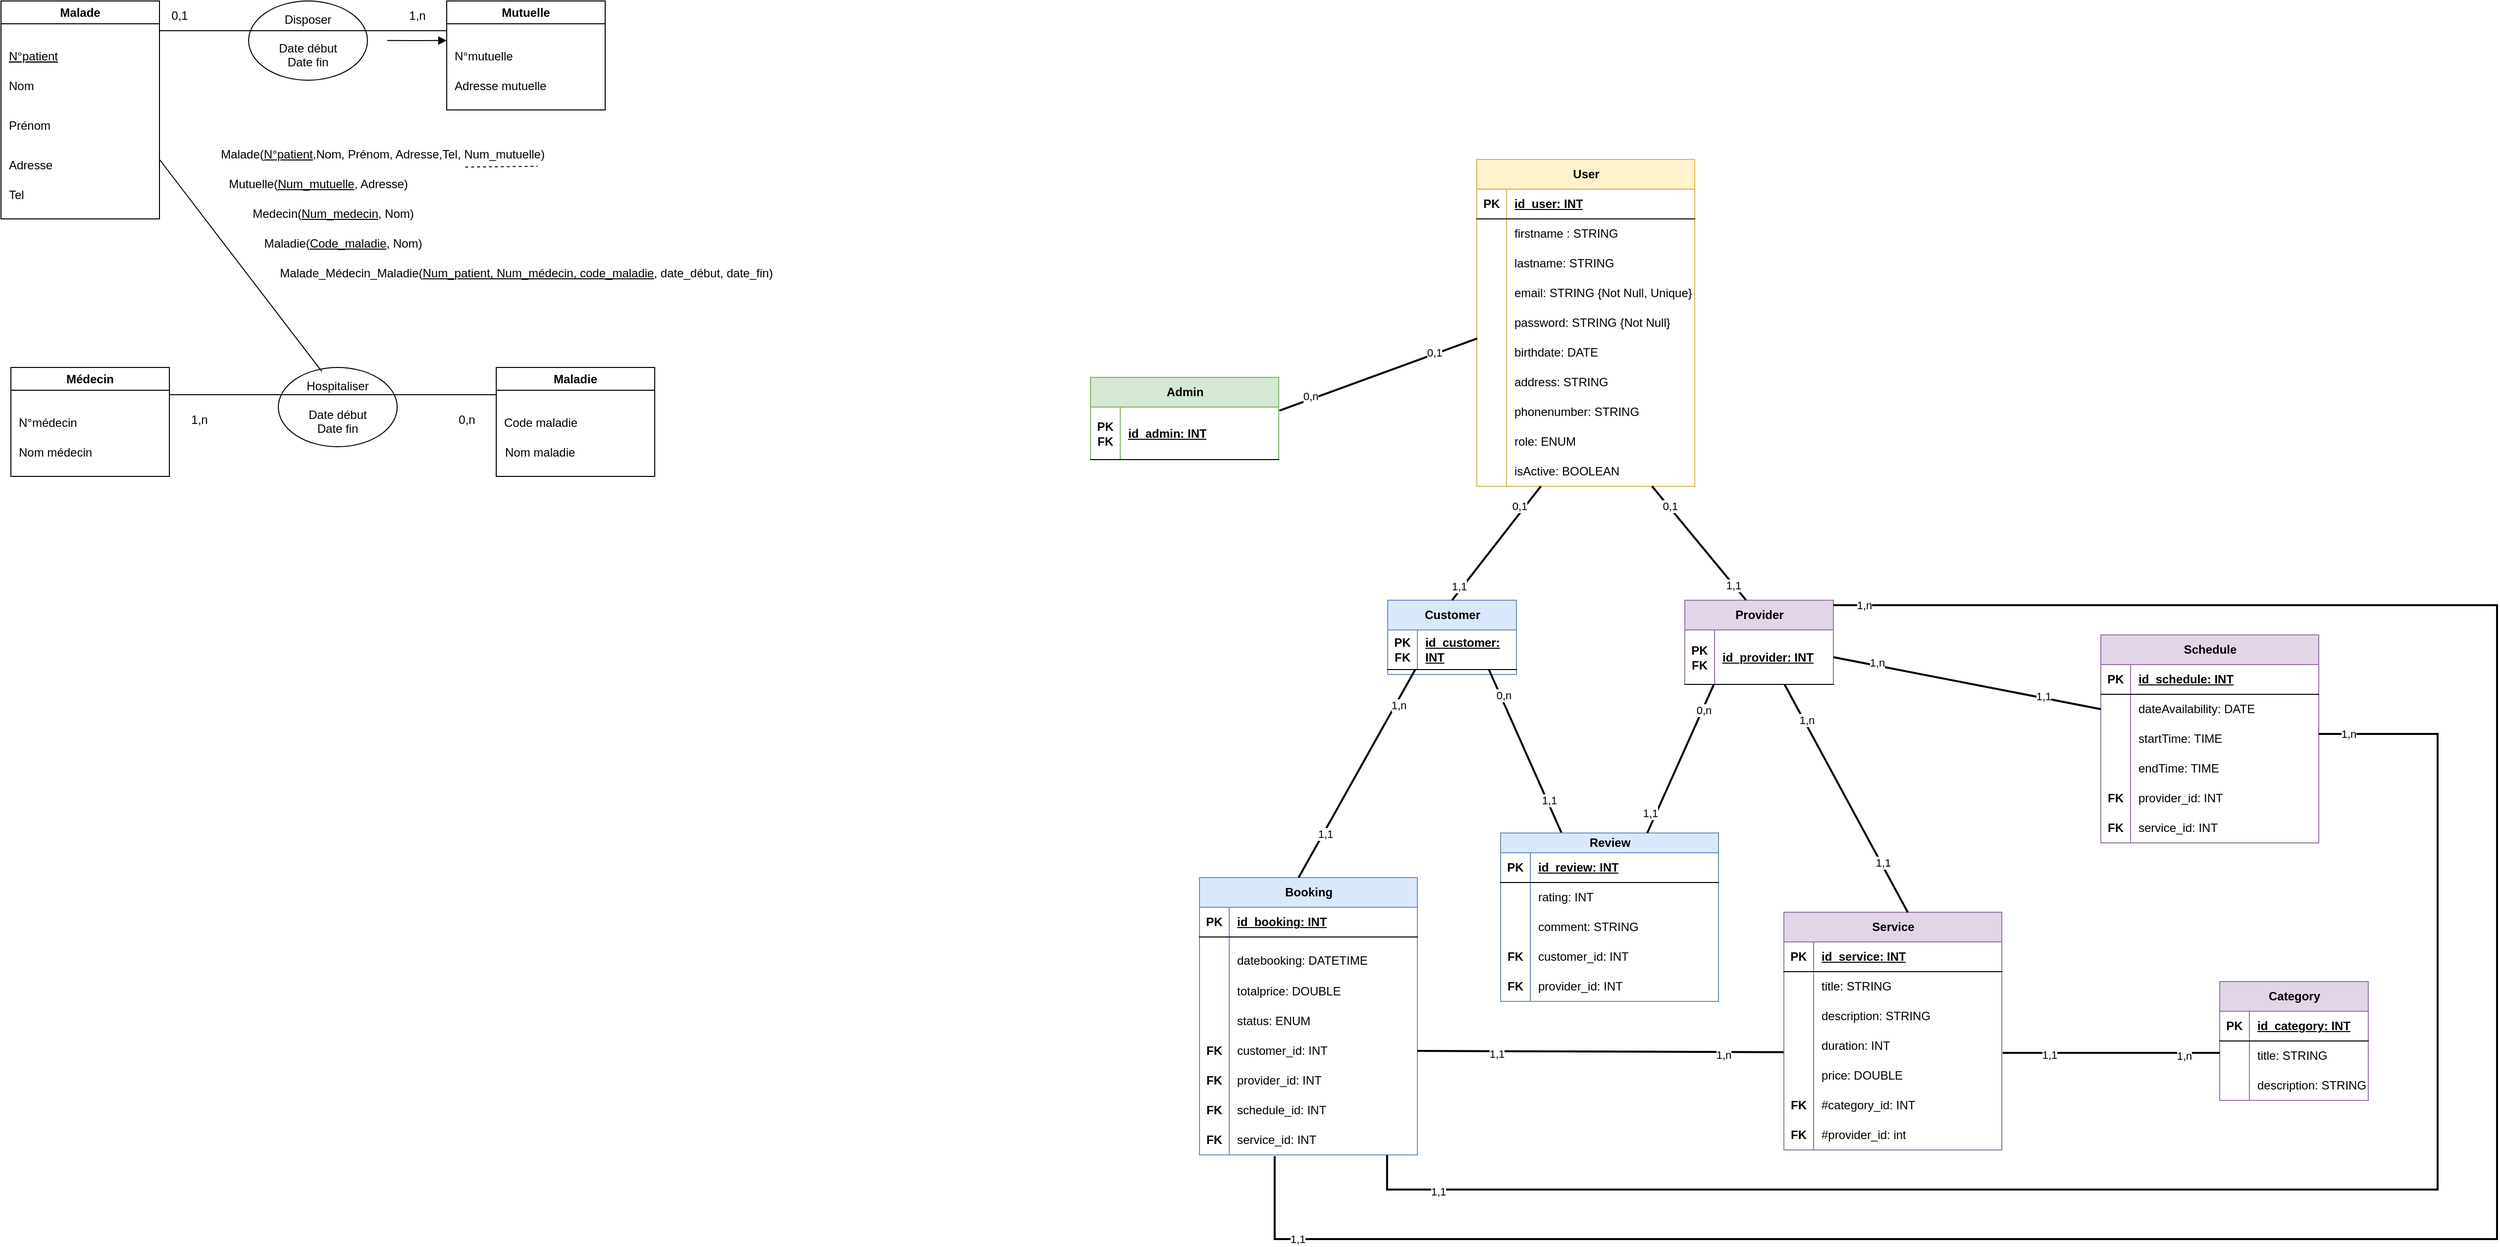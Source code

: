 <mxfile version="26.0.16">
  <diagram id="R2lEEEUBdFMjLlhIrx00" name="Page-1">
    <mxGraphModel dx="2289" dy="1191" grid="1" gridSize="10" guides="1" tooltips="1" connect="1" arrows="1" fold="1" page="1" pageScale="1" pageWidth="850" pageHeight="1100" math="0" shadow="0" extFonts="Permanent Marker^https://fonts.googleapis.com/css?family=Permanent+Marker">
      <root>
        <mxCell id="0" />
        <mxCell id="1" parent="0" />
        <mxCell id="NeTO1dt7-RtWeZAmDibY-6" value="&lt;span style=&quot;text-wrap-mode: nowrap;&quot;&gt;Malade&lt;/span&gt;" style="swimlane;whiteSpace=wrap;html=1;" parent="1" vertex="1">
          <mxGeometry x="90" y="100" width="160" height="220" as="geometry" />
        </mxCell>
        <mxCell id="NeTO1dt7-RtWeZAmDibY-3" value="N°patient" style="shape=partialRectangle;overflow=hidden;connectable=0;fillColor=none;top=0;left=0;bottom=0;right=0;align=left;spacingLeft=6;fontStyle=4" parent="NeTO1dt7-RtWeZAmDibY-6" vertex="1">
          <mxGeometry y="40" width="230" height="30" as="geometry">
            <mxRectangle width="230" height="30" as="alternateBounds" />
          </mxGeometry>
        </mxCell>
        <mxCell id="NeTO1dt7-RtWeZAmDibY-7" value="Adresse" style="shape=partialRectangle;overflow=hidden;connectable=0;fillColor=none;top=0;left=0;bottom=0;right=0;align=left;spacingLeft=6;" parent="NeTO1dt7-RtWeZAmDibY-6" vertex="1">
          <mxGeometry y="150" width="230" height="30" as="geometry">
            <mxRectangle width="230" height="30" as="alternateBounds" />
          </mxGeometry>
        </mxCell>
        <mxCell id="NeTO1dt7-RtWeZAmDibY-8" value="Nom" style="shape=partialRectangle;overflow=hidden;connectable=0;fillColor=none;top=0;left=0;bottom=0;right=0;align=left;spacingLeft=6;" parent="NeTO1dt7-RtWeZAmDibY-6" vertex="1">
          <mxGeometry y="70" width="230" height="30" as="geometry">
            <mxRectangle width="230" height="30" as="alternateBounds" />
          </mxGeometry>
        </mxCell>
        <mxCell id="NeTO1dt7-RtWeZAmDibY-13" value="Prénom" style="shape=partialRectangle;overflow=hidden;connectable=0;fillColor=none;top=0;left=0;bottom=0;right=0;align=left;spacingLeft=6;" parent="NeTO1dt7-RtWeZAmDibY-6" vertex="1">
          <mxGeometry y="110" width="230" height="30" as="geometry">
            <mxRectangle width="230" height="30" as="alternateBounds" />
          </mxGeometry>
        </mxCell>
        <mxCell id="NeTO1dt7-RtWeZAmDibY-14" value="Tel" style="shape=partialRectangle;overflow=hidden;connectable=0;fillColor=none;top=0;left=0;bottom=0;right=0;align=left;spacingLeft=6;" parent="NeTO1dt7-RtWeZAmDibY-6" vertex="1">
          <mxGeometry y="180" width="230" height="30" as="geometry">
            <mxRectangle width="230" height="30" as="alternateBounds" />
          </mxGeometry>
        </mxCell>
        <mxCell id="NeTO1dt7-RtWeZAmDibY-15" value="&lt;span style=&quot;text-wrap-mode: nowrap;&quot;&gt;Mutuelle&lt;/span&gt;" style="swimlane;whiteSpace=wrap;html=1;startSize=23;" parent="1" vertex="1">
          <mxGeometry x="540" y="100" width="160" height="110" as="geometry" />
        </mxCell>
        <mxCell id="NeTO1dt7-RtWeZAmDibY-16" value="N°mutuelle" style="shape=partialRectangle;overflow=hidden;connectable=0;fillColor=none;top=0;left=0;bottom=0;right=0;align=left;spacingLeft=6;" parent="NeTO1dt7-RtWeZAmDibY-15" vertex="1">
          <mxGeometry y="40" width="230" height="30" as="geometry">
            <mxRectangle width="230" height="30" as="alternateBounds" />
          </mxGeometry>
        </mxCell>
        <mxCell id="NeTO1dt7-RtWeZAmDibY-18" value="Adresse mutuelle" style="shape=partialRectangle;overflow=hidden;connectable=0;fillColor=none;top=0;left=0;bottom=0;right=0;align=left;spacingLeft=6;" parent="NeTO1dt7-RtWeZAmDibY-15" vertex="1">
          <mxGeometry y="70" width="230" height="30" as="geometry">
            <mxRectangle width="230" height="30" as="alternateBounds" />
          </mxGeometry>
        </mxCell>
        <mxCell id="NeTO1dt7-RtWeZAmDibY-21" value="&lt;span style=&quot;text-wrap-mode: nowrap;&quot;&gt;Maladie&lt;/span&gt;" style="swimlane;whiteSpace=wrap;html=1;" parent="1" vertex="1">
          <mxGeometry x="590" y="470" width="160" height="110" as="geometry" />
        </mxCell>
        <mxCell id="NeTO1dt7-RtWeZAmDibY-22" value="Code maladie" style="shape=partialRectangle;overflow=hidden;connectable=0;fillColor=none;top=0;left=0;bottom=0;right=0;align=left;spacingLeft=6;" parent="NeTO1dt7-RtWeZAmDibY-21" vertex="1">
          <mxGeometry y="40" width="230" height="30" as="geometry">
            <mxRectangle width="230" height="30" as="alternateBounds" />
          </mxGeometry>
        </mxCell>
        <mxCell id="NeTO1dt7-RtWeZAmDibY-24" value="Nom maladie" style="shape=partialRectangle;overflow=hidden;connectable=0;fillColor=none;top=0;left=0;bottom=0;right=0;align=left;spacingLeft=6;" parent="NeTO1dt7-RtWeZAmDibY-21" vertex="1">
          <mxGeometry x="1" y="70" width="230" height="30" as="geometry">
            <mxRectangle width="230" height="30" as="alternateBounds" />
          </mxGeometry>
        </mxCell>
        <mxCell id="NeTO1dt7-RtWeZAmDibY-27" value="&lt;span style=&quot;text-wrap-mode: nowrap;&quot;&gt;Médecin&lt;/span&gt;" style="swimlane;whiteSpace=wrap;html=1;" parent="1" vertex="1">
          <mxGeometry x="100" y="470" width="160" height="110" as="geometry" />
        </mxCell>
        <mxCell id="NeTO1dt7-RtWeZAmDibY-28" value="N°médecin" style="shape=partialRectangle;overflow=hidden;connectable=0;fillColor=none;top=0;left=0;bottom=0;right=0;align=left;spacingLeft=6;" parent="NeTO1dt7-RtWeZAmDibY-27" vertex="1">
          <mxGeometry y="40" width="140" height="30" as="geometry">
            <mxRectangle width="230" height="30" as="alternateBounds" />
          </mxGeometry>
        </mxCell>
        <mxCell id="NeTO1dt7-RtWeZAmDibY-30" value="Nom médecin" style="shape=partialRectangle;overflow=hidden;connectable=0;fillColor=none;top=0;left=0;bottom=0;right=0;align=left;spacingLeft=6;" parent="NeTO1dt7-RtWeZAmDibY-27" vertex="1">
          <mxGeometry y="70" width="230" height="30" as="geometry">
            <mxRectangle width="230" height="30" as="alternateBounds" />
          </mxGeometry>
        </mxCell>
        <mxCell id="NeTO1dt7-RtWeZAmDibY-33" value="&lt;div&gt;Hospitaliser&lt;/div&gt;&lt;div&gt;&lt;br&gt;&lt;/div&gt;&lt;div&gt;Date début&lt;/div&gt;&lt;div&gt;Date fin&lt;/div&gt;" style="ellipse;whiteSpace=wrap;html=1;" parent="1" vertex="1">
          <mxGeometry x="370" y="470" width="120" height="80" as="geometry" />
        </mxCell>
        <mxCell id="NeTO1dt7-RtWeZAmDibY-34" value="Disposer&lt;div&gt;&lt;br&gt;&lt;div&gt;&lt;div&gt;Date début&lt;/div&gt;&lt;div&gt;Date fin&lt;/div&gt;&lt;/div&gt;&lt;/div&gt;" style="ellipse;whiteSpace=wrap;html=1;" parent="1" vertex="1">
          <mxGeometry x="340" y="100" width="120" height="80" as="geometry" />
        </mxCell>
        <mxCell id="NeTO1dt7-RtWeZAmDibY-35" value="" style="endArrow=none;html=1;rounded=0;entryX=0;entryY=0.25;entryDx=0;entryDy=0;exitX=1;exitY=0.25;exitDx=0;exitDy=0;" parent="1" source="NeTO1dt7-RtWeZAmDibY-27" target="NeTO1dt7-RtWeZAmDibY-21" edge="1">
          <mxGeometry width="50" height="50" relative="1" as="geometry">
            <mxPoint x="300" y="490" as="sourcePoint" />
            <mxPoint x="350" y="440" as="targetPoint" />
          </mxGeometry>
        </mxCell>
        <mxCell id="NeTO1dt7-RtWeZAmDibY-36" value="" style="endArrow=none;html=1;rounded=0;" parent="1" edge="1">
          <mxGeometry width="50" height="50" relative="1" as="geometry">
            <mxPoint x="250" y="130" as="sourcePoint" />
            <mxPoint x="540" y="130" as="targetPoint" />
          </mxGeometry>
        </mxCell>
        <mxCell id="NeTO1dt7-RtWeZAmDibY-38" value="1,n" style="text;html=1;align=center;verticalAlign=middle;resizable=0;points=[];autosize=1;strokeColor=none;fillColor=none;" parent="1" vertex="1">
          <mxGeometry x="270" y="508" width="40" height="30" as="geometry" />
        </mxCell>
        <mxCell id="NeTO1dt7-RtWeZAmDibY-39" value="1,n" style="text;html=1;align=center;verticalAlign=middle;resizable=0;points=[];autosize=1;strokeColor=none;fillColor=none;" parent="1" vertex="1">
          <mxGeometry x="490" y="100" width="40" height="30" as="geometry" />
        </mxCell>
        <mxCell id="NeTO1dt7-RtWeZAmDibY-40" value="" style="endArrow=none;html=1;rounded=0;entryX=0.366;entryY=0.051;entryDx=0;entryDy=0;entryPerimeter=0;" parent="1" target="NeTO1dt7-RtWeZAmDibY-33" edge="1">
          <mxGeometry width="50" height="50" relative="1" as="geometry">
            <mxPoint x="250" y="260" as="sourcePoint" />
            <mxPoint x="410" y="460" as="targetPoint" />
          </mxGeometry>
        </mxCell>
        <mxCell id="NeTO1dt7-RtWeZAmDibY-41" value="0,n" style="text;html=1;align=center;verticalAlign=middle;resizable=0;points=[];autosize=1;strokeColor=none;fillColor=none;" parent="1" vertex="1">
          <mxGeometry x="540" y="508" width="40" height="30" as="geometry" />
        </mxCell>
        <mxCell id="NeTO1dt7-RtWeZAmDibY-42" value="0,1" style="text;html=1;align=center;verticalAlign=middle;resizable=0;points=[];autosize=1;strokeColor=none;fillColor=none;" parent="1" vertex="1">
          <mxGeometry x="250" y="100" width="40" height="30" as="geometry" />
        </mxCell>
        <mxCell id="NeTO1dt7-RtWeZAmDibY-43" value="" style="endArrow=block;html=1;rounded=0;endFill=1;" parent="1" edge="1">
          <mxGeometry width="50" height="50" relative="1" as="geometry">
            <mxPoint x="480" y="139.85" as="sourcePoint" />
            <mxPoint x="540" y="139.85" as="targetPoint" />
            <Array as="points">
              <mxPoint x="510" y="140" />
            </Array>
          </mxGeometry>
        </mxCell>
        <mxCell id="NeTO1dt7-RtWeZAmDibY-46" value="Malade(&lt;u&gt;N°patient&lt;/u&gt;,Nom, Prénom, Adresse,Tel, Num_mutuelle)" style="text;html=1;align=center;verticalAlign=middle;resizable=0;points=[];autosize=1;strokeColor=none;fillColor=none;" parent="1" vertex="1">
          <mxGeometry x="300" y="240" width="350" height="30" as="geometry" />
        </mxCell>
        <mxCell id="NeTO1dt7-RtWeZAmDibY-47" value="" style="endArrow=none;dashed=1;html=1;rounded=0;exitX=0.739;exitY=0.923;exitDx=0;exitDy=0;exitPerimeter=0;entryX=0.948;entryY=0.896;entryDx=0;entryDy=0;entryPerimeter=0;" parent="1" source="NeTO1dt7-RtWeZAmDibY-46" target="NeTO1dt7-RtWeZAmDibY-46" edge="1">
          <mxGeometry width="50" height="50" relative="1" as="geometry">
            <mxPoint x="490" y="330" as="sourcePoint" />
            <mxPoint x="536" y="290" as="targetPoint" />
          </mxGeometry>
        </mxCell>
        <mxCell id="NeTO1dt7-RtWeZAmDibY-48" value="Mutuelle(&lt;u&gt;Num_mutuelle&lt;/u&gt;, Adresse)" style="text;html=1;align=center;verticalAlign=middle;resizable=0;points=[];autosize=1;strokeColor=none;fillColor=none;" parent="1" vertex="1">
          <mxGeometry x="310" y="270" width="200" height="30" as="geometry" />
        </mxCell>
        <mxCell id="NeTO1dt7-RtWeZAmDibY-49" value="Medecin(&lt;u&gt;Num_medecin&lt;/u&gt;, Nom)" style="text;html=1;align=center;verticalAlign=middle;resizable=0;points=[];autosize=1;strokeColor=none;fillColor=none;" parent="1" vertex="1">
          <mxGeometry x="330" y="300" width="190" height="30" as="geometry" />
        </mxCell>
        <mxCell id="NeTO1dt7-RtWeZAmDibY-50" value="Maladie(&lt;u&gt;Code_maladie&lt;/u&gt;, Nom)" style="text;html=1;align=center;verticalAlign=middle;resizable=0;points=[];autosize=1;strokeColor=none;fillColor=none;" parent="1" vertex="1">
          <mxGeometry x="345" y="330" width="180" height="30" as="geometry" />
        </mxCell>
        <mxCell id="NeTO1dt7-RtWeZAmDibY-51" value="Malade_Médecin_Maladie(&lt;u&gt;Num_patient, Num_médecin, code_maladie&lt;/u&gt;, date_début, date_fin)" style="text;html=1;align=center;verticalAlign=middle;resizable=0;points=[];autosize=1;strokeColor=none;fillColor=none;" parent="1" vertex="1">
          <mxGeometry x="360" y="360" width="520" height="30" as="geometry" />
        </mxCell>
        <mxCell id="dEcd-b_ub2l0deUxEuGr-672" value="User" style="shape=table;startSize=30;container=1;collapsible=1;childLayout=tableLayout;fixedRows=1;rowLines=0;fontStyle=1;align=center;resizeLast=1;html=1;fillColor=#fff2cc;strokeColor=#d6b656;" parent="1" vertex="1">
          <mxGeometry x="1580" y="260" width="220" height="330" as="geometry" />
        </mxCell>
        <mxCell id="dEcd-b_ub2l0deUxEuGr-673" value="" style="shape=tableRow;horizontal=0;startSize=0;swimlaneHead=0;swimlaneBody=0;fillColor=none;collapsible=0;dropTarget=0;points=[[0,0.5],[1,0.5]];portConstraint=eastwest;top=0;left=0;right=0;bottom=1;" parent="dEcd-b_ub2l0deUxEuGr-672" vertex="1">
          <mxGeometry y="30" width="220" height="30" as="geometry" />
        </mxCell>
        <mxCell id="dEcd-b_ub2l0deUxEuGr-674" value="PK" style="shape=partialRectangle;connectable=0;fillColor=none;top=0;left=0;bottom=0;right=0;fontStyle=1;overflow=hidden;whiteSpace=wrap;html=1;" parent="dEcd-b_ub2l0deUxEuGr-673" vertex="1">
          <mxGeometry width="30" height="30" as="geometry">
            <mxRectangle width="30" height="30" as="alternateBounds" />
          </mxGeometry>
        </mxCell>
        <mxCell id="dEcd-b_ub2l0deUxEuGr-675" value="id_user: INT" style="shape=partialRectangle;connectable=0;fillColor=none;top=0;left=0;bottom=0;right=0;align=left;spacingLeft=6;fontStyle=5;overflow=hidden;whiteSpace=wrap;html=1;" parent="dEcd-b_ub2l0deUxEuGr-673" vertex="1">
          <mxGeometry x="30" width="190" height="30" as="geometry">
            <mxRectangle width="190" height="30" as="alternateBounds" />
          </mxGeometry>
        </mxCell>
        <mxCell id="dEcd-b_ub2l0deUxEuGr-676" value="" style="shape=tableRow;horizontal=0;startSize=0;swimlaneHead=0;swimlaneBody=0;fillColor=none;collapsible=0;dropTarget=0;points=[[0,0.5],[1,0.5]];portConstraint=eastwest;top=0;left=0;right=0;bottom=0;" parent="dEcd-b_ub2l0deUxEuGr-672" vertex="1">
          <mxGeometry y="60" width="220" height="30" as="geometry" />
        </mxCell>
        <mxCell id="dEcd-b_ub2l0deUxEuGr-677" value="" style="shape=partialRectangle;connectable=0;fillColor=none;top=0;left=0;bottom=0;right=0;editable=1;overflow=hidden;whiteSpace=wrap;html=1;" parent="dEcd-b_ub2l0deUxEuGr-676" vertex="1">
          <mxGeometry width="30" height="30" as="geometry">
            <mxRectangle width="30" height="30" as="alternateBounds" />
          </mxGeometry>
        </mxCell>
        <mxCell id="dEcd-b_ub2l0deUxEuGr-678" value="firstname : STRING" style="shape=partialRectangle;connectable=0;fillColor=none;top=0;left=0;bottom=0;right=0;align=left;spacingLeft=6;overflow=hidden;whiteSpace=wrap;html=1;" parent="dEcd-b_ub2l0deUxEuGr-676" vertex="1">
          <mxGeometry x="30" width="190" height="30" as="geometry">
            <mxRectangle width="190" height="30" as="alternateBounds" />
          </mxGeometry>
        </mxCell>
        <mxCell id="dEcd-b_ub2l0deUxEuGr-679" value="" style="shape=tableRow;horizontal=0;startSize=0;swimlaneHead=0;swimlaneBody=0;fillColor=none;collapsible=0;dropTarget=0;points=[[0,0.5],[1,0.5]];portConstraint=eastwest;top=0;left=0;right=0;bottom=0;" parent="dEcd-b_ub2l0deUxEuGr-672" vertex="1">
          <mxGeometry y="90" width="220" height="30" as="geometry" />
        </mxCell>
        <mxCell id="dEcd-b_ub2l0deUxEuGr-680" value="" style="shape=partialRectangle;connectable=0;fillColor=none;top=0;left=0;bottom=0;right=0;editable=1;overflow=hidden;whiteSpace=wrap;html=1;" parent="dEcd-b_ub2l0deUxEuGr-679" vertex="1">
          <mxGeometry width="30" height="30" as="geometry">
            <mxRectangle width="30" height="30" as="alternateBounds" />
          </mxGeometry>
        </mxCell>
        <mxCell id="dEcd-b_ub2l0deUxEuGr-681" value="lastname: STRING" style="shape=partialRectangle;connectable=0;fillColor=none;top=0;left=0;bottom=0;right=0;align=left;spacingLeft=6;overflow=hidden;whiteSpace=wrap;html=1;" parent="dEcd-b_ub2l0deUxEuGr-679" vertex="1">
          <mxGeometry x="30" width="190" height="30" as="geometry">
            <mxRectangle width="190" height="30" as="alternateBounds" />
          </mxGeometry>
        </mxCell>
        <mxCell id="dEcd-b_ub2l0deUxEuGr-682" value="" style="shape=tableRow;horizontal=0;startSize=0;swimlaneHead=0;swimlaneBody=0;fillColor=none;collapsible=0;dropTarget=0;points=[[0,0.5],[1,0.5]];portConstraint=eastwest;top=0;left=0;right=0;bottom=0;" parent="dEcd-b_ub2l0deUxEuGr-672" vertex="1">
          <mxGeometry y="120" width="220" height="30" as="geometry" />
        </mxCell>
        <mxCell id="dEcd-b_ub2l0deUxEuGr-683" value="" style="shape=partialRectangle;connectable=0;fillColor=none;top=0;left=0;bottom=0;right=0;editable=1;overflow=hidden;whiteSpace=wrap;html=1;" parent="dEcd-b_ub2l0deUxEuGr-682" vertex="1">
          <mxGeometry width="30" height="30" as="geometry">
            <mxRectangle width="30" height="30" as="alternateBounds" />
          </mxGeometry>
        </mxCell>
        <mxCell id="dEcd-b_ub2l0deUxEuGr-684" value="email: STRING {Not Null, Unique}" style="shape=partialRectangle;connectable=0;fillColor=none;top=0;left=0;bottom=0;right=0;align=left;spacingLeft=6;overflow=hidden;whiteSpace=wrap;html=1;" parent="dEcd-b_ub2l0deUxEuGr-682" vertex="1">
          <mxGeometry x="30" width="190" height="30" as="geometry">
            <mxRectangle width="190" height="30" as="alternateBounds" />
          </mxGeometry>
        </mxCell>
        <mxCell id="dEcd-b_ub2l0deUxEuGr-685" value="" style="shape=tableRow;horizontal=0;startSize=0;swimlaneHead=0;swimlaneBody=0;fillColor=none;collapsible=0;dropTarget=0;points=[[0,0.5],[1,0.5]];portConstraint=eastwest;top=0;left=0;right=0;bottom=0;" parent="dEcd-b_ub2l0deUxEuGr-672" vertex="1">
          <mxGeometry y="150" width="220" height="30" as="geometry" />
        </mxCell>
        <mxCell id="dEcd-b_ub2l0deUxEuGr-686" value="" style="shape=partialRectangle;connectable=0;fillColor=none;top=0;left=0;bottom=0;right=0;editable=1;overflow=hidden;whiteSpace=wrap;html=1;" parent="dEcd-b_ub2l0deUxEuGr-685" vertex="1">
          <mxGeometry width="30" height="30" as="geometry">
            <mxRectangle width="30" height="30" as="alternateBounds" />
          </mxGeometry>
        </mxCell>
        <mxCell id="dEcd-b_ub2l0deUxEuGr-687" value="password: STRING {Not Null}" style="shape=partialRectangle;connectable=0;fillColor=none;top=0;left=0;bottom=0;right=0;align=left;spacingLeft=6;overflow=hidden;whiteSpace=wrap;html=1;" parent="dEcd-b_ub2l0deUxEuGr-685" vertex="1">
          <mxGeometry x="30" width="190" height="30" as="geometry">
            <mxRectangle width="190" height="30" as="alternateBounds" />
          </mxGeometry>
        </mxCell>
        <mxCell id="dEcd-b_ub2l0deUxEuGr-688" value="" style="shape=tableRow;horizontal=0;startSize=0;swimlaneHead=0;swimlaneBody=0;fillColor=none;collapsible=0;dropTarget=0;points=[[0,0.5],[1,0.5]];portConstraint=eastwest;top=0;left=0;right=0;bottom=0;" parent="dEcd-b_ub2l0deUxEuGr-672" vertex="1">
          <mxGeometry y="180" width="220" height="30" as="geometry" />
        </mxCell>
        <mxCell id="dEcd-b_ub2l0deUxEuGr-689" value="" style="shape=partialRectangle;connectable=0;fillColor=none;top=0;left=0;bottom=0;right=0;editable=1;overflow=hidden;whiteSpace=wrap;html=1;" parent="dEcd-b_ub2l0deUxEuGr-688" vertex="1">
          <mxGeometry width="30" height="30" as="geometry">
            <mxRectangle width="30" height="30" as="alternateBounds" />
          </mxGeometry>
        </mxCell>
        <mxCell id="dEcd-b_ub2l0deUxEuGr-690" value="birthdate: DATE" style="shape=partialRectangle;connectable=0;fillColor=none;top=0;left=0;bottom=0;right=0;align=left;spacingLeft=6;overflow=hidden;whiteSpace=wrap;html=1;" parent="dEcd-b_ub2l0deUxEuGr-688" vertex="1">
          <mxGeometry x="30" width="190" height="30" as="geometry">
            <mxRectangle width="190" height="30" as="alternateBounds" />
          </mxGeometry>
        </mxCell>
        <mxCell id="dEcd-b_ub2l0deUxEuGr-691" value="" style="shape=tableRow;horizontal=0;startSize=0;swimlaneHead=0;swimlaneBody=0;fillColor=none;collapsible=0;dropTarget=0;points=[[0,0.5],[1,0.5]];portConstraint=eastwest;top=0;left=0;right=0;bottom=0;" parent="dEcd-b_ub2l0deUxEuGr-672" vertex="1">
          <mxGeometry y="210" width="220" height="30" as="geometry" />
        </mxCell>
        <mxCell id="dEcd-b_ub2l0deUxEuGr-692" value="" style="shape=partialRectangle;connectable=0;fillColor=none;top=0;left=0;bottom=0;right=0;editable=1;overflow=hidden;whiteSpace=wrap;html=1;" parent="dEcd-b_ub2l0deUxEuGr-691" vertex="1">
          <mxGeometry width="30" height="30" as="geometry">
            <mxRectangle width="30" height="30" as="alternateBounds" />
          </mxGeometry>
        </mxCell>
        <mxCell id="dEcd-b_ub2l0deUxEuGr-693" value="address: STRING" style="shape=partialRectangle;connectable=0;fillColor=none;top=0;left=0;bottom=0;right=0;align=left;spacingLeft=6;overflow=hidden;whiteSpace=wrap;html=1;" parent="dEcd-b_ub2l0deUxEuGr-691" vertex="1">
          <mxGeometry x="30" width="190" height="30" as="geometry">
            <mxRectangle width="190" height="30" as="alternateBounds" />
          </mxGeometry>
        </mxCell>
        <mxCell id="dEcd-b_ub2l0deUxEuGr-694" value="" style="shape=tableRow;horizontal=0;startSize=0;swimlaneHead=0;swimlaneBody=0;fillColor=none;collapsible=0;dropTarget=0;points=[[0,0.5],[1,0.5]];portConstraint=eastwest;top=0;left=0;right=0;bottom=0;" parent="dEcd-b_ub2l0deUxEuGr-672" vertex="1">
          <mxGeometry y="240" width="220" height="30" as="geometry" />
        </mxCell>
        <mxCell id="dEcd-b_ub2l0deUxEuGr-695" value="" style="shape=partialRectangle;connectable=0;fillColor=none;top=0;left=0;bottom=0;right=0;editable=1;overflow=hidden;whiteSpace=wrap;html=1;" parent="dEcd-b_ub2l0deUxEuGr-694" vertex="1">
          <mxGeometry width="30" height="30" as="geometry">
            <mxRectangle width="30" height="30" as="alternateBounds" />
          </mxGeometry>
        </mxCell>
        <mxCell id="dEcd-b_ub2l0deUxEuGr-696" value="phonenumber: STRING" style="shape=partialRectangle;connectable=0;fillColor=none;top=0;left=0;bottom=0;right=0;align=left;spacingLeft=6;overflow=hidden;whiteSpace=wrap;html=1;" parent="dEcd-b_ub2l0deUxEuGr-694" vertex="1">
          <mxGeometry x="30" width="190" height="30" as="geometry">
            <mxRectangle width="190" height="30" as="alternateBounds" />
          </mxGeometry>
        </mxCell>
        <mxCell id="dEcd-b_ub2l0deUxEuGr-697" value="" style="shape=tableRow;horizontal=0;startSize=0;swimlaneHead=0;swimlaneBody=0;fillColor=none;collapsible=0;dropTarget=0;points=[[0,0.5],[1,0.5]];portConstraint=eastwest;top=0;left=0;right=0;bottom=0;" parent="dEcd-b_ub2l0deUxEuGr-672" vertex="1">
          <mxGeometry y="270" width="220" height="30" as="geometry" />
        </mxCell>
        <mxCell id="dEcd-b_ub2l0deUxEuGr-698" value="" style="shape=partialRectangle;connectable=0;fillColor=none;top=0;left=0;bottom=0;right=0;editable=1;overflow=hidden;whiteSpace=wrap;html=1;" parent="dEcd-b_ub2l0deUxEuGr-697" vertex="1">
          <mxGeometry width="30" height="30" as="geometry">
            <mxRectangle width="30" height="30" as="alternateBounds" />
          </mxGeometry>
        </mxCell>
        <mxCell id="dEcd-b_ub2l0deUxEuGr-699" value="role: ENUM" style="shape=partialRectangle;connectable=0;fillColor=none;top=0;left=0;bottom=0;right=0;align=left;spacingLeft=6;overflow=hidden;whiteSpace=wrap;html=1;" parent="dEcd-b_ub2l0deUxEuGr-697" vertex="1">
          <mxGeometry x="30" width="190" height="30" as="geometry">
            <mxRectangle width="190" height="30" as="alternateBounds" />
          </mxGeometry>
        </mxCell>
        <mxCell id="dEcd-b_ub2l0deUxEuGr-700" value="" style="shape=tableRow;horizontal=0;startSize=0;swimlaneHead=0;swimlaneBody=0;fillColor=none;collapsible=0;dropTarget=0;points=[[0,0.5],[1,0.5]];portConstraint=eastwest;top=0;left=0;right=0;bottom=0;" parent="dEcd-b_ub2l0deUxEuGr-672" vertex="1">
          <mxGeometry y="300" width="220" height="30" as="geometry" />
        </mxCell>
        <mxCell id="dEcd-b_ub2l0deUxEuGr-701" value="" style="shape=partialRectangle;connectable=0;fillColor=none;top=0;left=0;bottom=0;right=0;editable=1;overflow=hidden;whiteSpace=wrap;html=1;" parent="dEcd-b_ub2l0deUxEuGr-700" vertex="1">
          <mxGeometry width="30" height="30" as="geometry">
            <mxRectangle width="30" height="30" as="alternateBounds" />
          </mxGeometry>
        </mxCell>
        <mxCell id="dEcd-b_ub2l0deUxEuGr-702" value="isActive: BOOLEAN" style="shape=partialRectangle;connectable=0;fillColor=none;top=0;left=0;bottom=0;right=0;align=left;spacingLeft=6;overflow=hidden;whiteSpace=wrap;html=1;" parent="dEcd-b_ub2l0deUxEuGr-700" vertex="1">
          <mxGeometry x="30" width="190" height="30" as="geometry">
            <mxRectangle width="190" height="30" as="alternateBounds" />
          </mxGeometry>
        </mxCell>
        <mxCell id="dEcd-b_ub2l0deUxEuGr-703" value="Customer" style="shape=table;startSize=30;container=1;collapsible=1;childLayout=tableLayout;fixedRows=1;rowLines=0;fontStyle=1;align=center;resizeLast=1;html=1;fillColor=#dae8fc;strokeColor=#6c8ebf;" parent="1" vertex="1">
          <mxGeometry x="1490" y="705" width="130" height="75" as="geometry" />
        </mxCell>
        <mxCell id="dEcd-b_ub2l0deUxEuGr-704" value="" style="shape=tableRow;horizontal=0;startSize=0;swimlaneHead=0;swimlaneBody=0;fillColor=none;collapsible=0;dropTarget=0;points=[[0,0.5],[1,0.5]];portConstraint=eastwest;top=0;left=0;right=0;bottom=1;" parent="dEcd-b_ub2l0deUxEuGr-703" vertex="1">
          <mxGeometry y="30" width="130" height="40" as="geometry" />
        </mxCell>
        <mxCell id="dEcd-b_ub2l0deUxEuGr-705" value="PK&lt;div&gt;FK&lt;/div&gt;" style="shape=partialRectangle;connectable=0;fillColor=none;top=0;left=0;bottom=0;right=0;fontStyle=1;overflow=hidden;whiteSpace=wrap;html=1;" parent="dEcd-b_ub2l0deUxEuGr-704" vertex="1">
          <mxGeometry width="30" height="40" as="geometry">
            <mxRectangle width="30" height="40" as="alternateBounds" />
          </mxGeometry>
        </mxCell>
        <mxCell id="dEcd-b_ub2l0deUxEuGr-706" value="id_customer: INT" style="shape=partialRectangle;connectable=0;fillColor=none;top=0;left=0;bottom=0;right=0;align=left;spacingLeft=6;fontStyle=5;overflow=hidden;whiteSpace=wrap;html=1;" parent="dEcd-b_ub2l0deUxEuGr-704" vertex="1">
          <mxGeometry x="30" width="100" height="40" as="geometry">
            <mxRectangle width="100" height="40" as="alternateBounds" />
          </mxGeometry>
        </mxCell>
        <mxCell id="dEcd-b_ub2l0deUxEuGr-707" value="Provider" style="shape=table;startSize=30;container=1;collapsible=1;childLayout=tableLayout;fixedRows=1;rowLines=0;fontStyle=1;align=center;resizeLast=1;html=1;fillColor=#e1d5e7;strokeColor=#9673a6;" parent="1" vertex="1">
          <mxGeometry x="1790" y="705" width="150" height="85" as="geometry" />
        </mxCell>
        <mxCell id="dEcd-b_ub2l0deUxEuGr-708" value="" style="shape=tableRow;horizontal=0;startSize=0;swimlaneHead=0;swimlaneBody=0;fillColor=none;collapsible=0;dropTarget=0;points=[[0,0.5],[1,0.5]];portConstraint=eastwest;top=0;left=0;right=0;bottom=1;" parent="dEcd-b_ub2l0deUxEuGr-707" vertex="1">
          <mxGeometry y="30" width="150" height="55" as="geometry" />
        </mxCell>
        <mxCell id="dEcd-b_ub2l0deUxEuGr-709" value="PK&lt;div&gt;FK&lt;/div&gt;" style="shape=partialRectangle;connectable=0;fillColor=none;top=0;left=0;bottom=0;right=0;fontStyle=1;overflow=hidden;whiteSpace=wrap;html=1;" parent="dEcd-b_ub2l0deUxEuGr-708" vertex="1">
          <mxGeometry width="30" height="55" as="geometry">
            <mxRectangle width="30" height="55" as="alternateBounds" />
          </mxGeometry>
        </mxCell>
        <mxCell id="dEcd-b_ub2l0deUxEuGr-710" value="id_provider: INT" style="shape=partialRectangle;connectable=0;fillColor=none;top=0;left=0;bottom=0;right=0;align=left;spacingLeft=6;fontStyle=5;overflow=hidden;whiteSpace=wrap;html=1;" parent="dEcd-b_ub2l0deUxEuGr-708" vertex="1">
          <mxGeometry x="30" width="120" height="55" as="geometry">
            <mxRectangle width="120" height="55" as="alternateBounds" />
          </mxGeometry>
        </mxCell>
        <mxCell id="dEcd-b_ub2l0deUxEuGr-711" value="Admin" style="shape=table;startSize=30;container=1;collapsible=1;childLayout=tableLayout;fixedRows=1;rowLines=0;fontStyle=1;align=center;resizeLast=1;html=1;fillColor=#d5e8d4;strokeColor=#82b366;" parent="1" vertex="1">
          <mxGeometry x="1190" y="480" width="190" height="83" as="geometry" />
        </mxCell>
        <mxCell id="dEcd-b_ub2l0deUxEuGr-712" value="" style="shape=tableRow;horizontal=0;startSize=0;swimlaneHead=0;swimlaneBody=0;fillColor=none;collapsible=0;dropTarget=0;points=[[0,0.5],[1,0.5]];portConstraint=eastwest;top=0;left=0;right=0;bottom=1;" parent="dEcd-b_ub2l0deUxEuGr-711" vertex="1">
          <mxGeometry y="30" width="190" height="53" as="geometry" />
        </mxCell>
        <mxCell id="dEcd-b_ub2l0deUxEuGr-713" value="PK FK" style="shape=partialRectangle;connectable=0;fillColor=none;top=0;left=0;bottom=0;right=0;fontStyle=1;overflow=hidden;whiteSpace=wrap;html=1;" parent="dEcd-b_ub2l0deUxEuGr-712" vertex="1">
          <mxGeometry width="30" height="53" as="geometry">
            <mxRectangle width="30" height="53" as="alternateBounds" />
          </mxGeometry>
        </mxCell>
        <mxCell id="dEcd-b_ub2l0deUxEuGr-714" value="id_admin: INT" style="shape=partialRectangle;connectable=0;fillColor=none;top=0;left=0;bottom=0;right=0;align=left;spacingLeft=6;fontStyle=5;overflow=hidden;whiteSpace=wrap;html=1;" parent="dEcd-b_ub2l0deUxEuGr-712" vertex="1">
          <mxGeometry x="30" width="160" height="53" as="geometry">
            <mxRectangle width="160" height="53" as="alternateBounds" />
          </mxGeometry>
        </mxCell>
        <mxCell id="dEcd-b_ub2l0deUxEuGr-715" value="Category" style="shape=table;startSize=30;container=1;collapsible=1;childLayout=tableLayout;fixedRows=1;rowLines=0;fontStyle=1;align=center;resizeLast=1;html=1;fillColor=#e1d5e7;strokeColor=#9673a6;" parent="1" vertex="1">
          <mxGeometry x="2330" y="1090" width="150" height="120" as="geometry" />
        </mxCell>
        <mxCell id="dEcd-b_ub2l0deUxEuGr-716" value="" style="shape=tableRow;horizontal=0;startSize=0;swimlaneHead=0;swimlaneBody=0;fillColor=none;collapsible=0;dropTarget=0;points=[[0,0.5],[1,0.5]];portConstraint=eastwest;top=0;left=0;right=0;bottom=1;" parent="dEcd-b_ub2l0deUxEuGr-715" vertex="1">
          <mxGeometry y="30" width="150" height="30" as="geometry" />
        </mxCell>
        <mxCell id="dEcd-b_ub2l0deUxEuGr-717" value="PK" style="shape=partialRectangle;connectable=0;fillColor=none;top=0;left=0;bottom=0;right=0;fontStyle=1;overflow=hidden;whiteSpace=wrap;html=1;" parent="dEcd-b_ub2l0deUxEuGr-716" vertex="1">
          <mxGeometry width="30" height="30" as="geometry">
            <mxRectangle width="30" height="30" as="alternateBounds" />
          </mxGeometry>
        </mxCell>
        <mxCell id="dEcd-b_ub2l0deUxEuGr-718" value="id_category: INT" style="shape=partialRectangle;connectable=0;fillColor=none;top=0;left=0;bottom=0;right=0;align=left;spacingLeft=6;fontStyle=5;overflow=hidden;whiteSpace=wrap;html=1;" parent="dEcd-b_ub2l0deUxEuGr-716" vertex="1">
          <mxGeometry x="30" width="120" height="30" as="geometry">
            <mxRectangle width="120" height="30" as="alternateBounds" />
          </mxGeometry>
        </mxCell>
        <mxCell id="dEcd-b_ub2l0deUxEuGr-719" value="" style="shape=tableRow;horizontal=0;startSize=0;swimlaneHead=0;swimlaneBody=0;fillColor=none;collapsible=0;dropTarget=0;points=[[0,0.5],[1,0.5]];portConstraint=eastwest;top=0;left=0;right=0;bottom=0;" parent="dEcd-b_ub2l0deUxEuGr-715" vertex="1">
          <mxGeometry y="60" width="150" height="30" as="geometry" />
        </mxCell>
        <mxCell id="dEcd-b_ub2l0deUxEuGr-720" value="" style="shape=partialRectangle;connectable=0;fillColor=none;top=0;left=0;bottom=0;right=0;editable=1;overflow=hidden;whiteSpace=wrap;html=1;" parent="dEcd-b_ub2l0deUxEuGr-719" vertex="1">
          <mxGeometry width="30" height="30" as="geometry">
            <mxRectangle width="30" height="30" as="alternateBounds" />
          </mxGeometry>
        </mxCell>
        <mxCell id="dEcd-b_ub2l0deUxEuGr-721" value="title: STRING" style="shape=partialRectangle;connectable=0;fillColor=none;top=0;left=0;bottom=0;right=0;align=left;spacingLeft=6;overflow=hidden;whiteSpace=wrap;html=1;" parent="dEcd-b_ub2l0deUxEuGr-719" vertex="1">
          <mxGeometry x="30" width="120" height="30" as="geometry">
            <mxRectangle width="120" height="30" as="alternateBounds" />
          </mxGeometry>
        </mxCell>
        <mxCell id="dEcd-b_ub2l0deUxEuGr-722" value="" style="shape=tableRow;horizontal=0;startSize=0;swimlaneHead=0;swimlaneBody=0;fillColor=none;collapsible=0;dropTarget=0;points=[[0,0.5],[1,0.5]];portConstraint=eastwest;top=0;left=0;right=0;bottom=0;" parent="dEcd-b_ub2l0deUxEuGr-715" vertex="1">
          <mxGeometry y="90" width="150" height="30" as="geometry" />
        </mxCell>
        <mxCell id="dEcd-b_ub2l0deUxEuGr-723" value="" style="shape=partialRectangle;connectable=0;fillColor=none;top=0;left=0;bottom=0;right=0;editable=1;overflow=hidden;whiteSpace=wrap;html=1;" parent="dEcd-b_ub2l0deUxEuGr-722" vertex="1">
          <mxGeometry width="30" height="30" as="geometry">
            <mxRectangle width="30" height="30" as="alternateBounds" />
          </mxGeometry>
        </mxCell>
        <mxCell id="dEcd-b_ub2l0deUxEuGr-724" value="description: STRING" style="shape=partialRectangle;connectable=0;fillColor=none;top=0;left=0;bottom=0;right=0;align=left;spacingLeft=6;overflow=hidden;whiteSpace=wrap;html=1;" parent="dEcd-b_ub2l0deUxEuGr-722" vertex="1">
          <mxGeometry x="30" width="120" height="30" as="geometry">
            <mxRectangle width="120" height="30" as="alternateBounds" />
          </mxGeometry>
        </mxCell>
        <mxCell id="dEcd-b_ub2l0deUxEuGr-725" value="" style="group" parent="1" vertex="1" connectable="0">
          <mxGeometry x="1300" y="985" width="220" height="280" as="geometry" />
        </mxCell>
        <mxCell id="dEcd-b_ub2l0deUxEuGr-726" value="Booking" style="shape=table;startSize=30;container=1;collapsible=1;childLayout=tableLayout;fixedRows=1;rowLines=0;fontStyle=1;align=center;resizeLast=1;html=1;fillColor=#dae8fc;strokeColor=#6c8ebf;" parent="dEcd-b_ub2l0deUxEuGr-725" vertex="1">
          <mxGeometry width="220" height="280" as="geometry" />
        </mxCell>
        <mxCell id="dEcd-b_ub2l0deUxEuGr-727" value="" style="shape=tableRow;horizontal=0;startSize=0;swimlaneHead=0;swimlaneBody=0;fillColor=none;collapsible=0;dropTarget=0;points=[[0,0.5],[1,0.5]];portConstraint=eastwest;top=0;left=0;right=0;bottom=1;" parent="dEcd-b_ub2l0deUxEuGr-726" vertex="1">
          <mxGeometry y="30" width="220" height="30" as="geometry" />
        </mxCell>
        <mxCell id="dEcd-b_ub2l0deUxEuGr-728" value="PK" style="shape=partialRectangle;connectable=0;fillColor=none;top=0;left=0;bottom=0;right=0;fontStyle=1;overflow=hidden;whiteSpace=wrap;html=1;" parent="dEcd-b_ub2l0deUxEuGr-727" vertex="1">
          <mxGeometry width="30" height="30" as="geometry">
            <mxRectangle width="30" height="30" as="alternateBounds" />
          </mxGeometry>
        </mxCell>
        <mxCell id="dEcd-b_ub2l0deUxEuGr-729" value="id_booking: INT" style="shape=partialRectangle;connectable=0;fillColor=none;top=0;left=0;bottom=0;right=0;align=left;spacingLeft=6;fontStyle=5;overflow=hidden;whiteSpace=wrap;html=1;" parent="dEcd-b_ub2l0deUxEuGr-727" vertex="1">
          <mxGeometry x="30" width="190" height="30" as="geometry">
            <mxRectangle width="190" height="30" as="alternateBounds" />
          </mxGeometry>
        </mxCell>
        <mxCell id="dEcd-b_ub2l0deUxEuGr-730" value="" style="shape=tableRow;horizontal=0;startSize=0;swimlaneHead=0;swimlaneBody=0;fillColor=none;collapsible=0;dropTarget=0;points=[[0,0.5],[1,0.5]];portConstraint=eastwest;top=0;left=0;right=0;bottom=0;" parent="dEcd-b_ub2l0deUxEuGr-726" vertex="1">
          <mxGeometry y="60" width="220" height="40" as="geometry" />
        </mxCell>
        <mxCell id="dEcd-b_ub2l0deUxEuGr-731" value="" style="shape=partialRectangle;connectable=0;fillColor=none;top=0;left=0;bottom=0;right=0;editable=1;overflow=hidden;whiteSpace=wrap;html=1;" parent="dEcd-b_ub2l0deUxEuGr-730" vertex="1">
          <mxGeometry width="30" height="40" as="geometry">
            <mxRectangle width="30" height="40" as="alternateBounds" />
          </mxGeometry>
        </mxCell>
        <mxCell id="dEcd-b_ub2l0deUxEuGr-732" value="&#xa;&lt;span style=&quot;color: rgb(0, 0, 0); font-family: Helvetica; font-size: 12px; font-style: normal; font-variant-ligatures: normal; font-variant-caps: normal; font-weight: 400; letter-spacing: normal; orphans: 2; text-align: left; text-indent: 0px; text-transform: none; widows: 2; word-spacing: 0px; -webkit-text-stroke-width: 0px; white-space: normal; background-color: rgb(251, 251, 251); text-decoration-thickness: initial; text-decoration-style: initial; text-decoration-color: initial; display: inline !important; float: none;&quot;&gt;datebooking: DATETIME&lt;/span&gt;&#xa;&#xa;" style="shape=partialRectangle;connectable=0;fillColor=none;top=0;left=0;bottom=0;right=0;align=left;spacingLeft=6;overflow=hidden;whiteSpace=wrap;html=1;" parent="dEcd-b_ub2l0deUxEuGr-730" vertex="1">
          <mxGeometry x="30" width="190" height="40" as="geometry">
            <mxRectangle width="190" height="40" as="alternateBounds" />
          </mxGeometry>
        </mxCell>
        <mxCell id="dEcd-b_ub2l0deUxEuGr-733" value="" style="shape=tableRow;horizontal=0;startSize=0;swimlaneHead=0;swimlaneBody=0;fillColor=none;collapsible=0;dropTarget=0;points=[[0,0.5],[1,0.5]];portConstraint=eastwest;top=0;left=0;right=0;bottom=0;" parent="dEcd-b_ub2l0deUxEuGr-726" vertex="1">
          <mxGeometry y="100" width="220" height="30" as="geometry" />
        </mxCell>
        <mxCell id="dEcd-b_ub2l0deUxEuGr-734" value="" style="shape=partialRectangle;connectable=0;fillColor=none;top=0;left=0;bottom=0;right=0;editable=1;overflow=hidden;whiteSpace=wrap;html=1;" parent="dEcd-b_ub2l0deUxEuGr-733" vertex="1">
          <mxGeometry width="30" height="30" as="geometry">
            <mxRectangle width="30" height="30" as="alternateBounds" />
          </mxGeometry>
        </mxCell>
        <mxCell id="dEcd-b_ub2l0deUxEuGr-735" value="totalprice: DOUBLE" style="shape=partialRectangle;connectable=0;fillColor=none;top=0;left=0;bottom=0;right=0;align=left;spacingLeft=6;overflow=hidden;whiteSpace=wrap;html=1;" parent="dEcd-b_ub2l0deUxEuGr-733" vertex="1">
          <mxGeometry x="30" width="190" height="30" as="geometry">
            <mxRectangle width="190" height="30" as="alternateBounds" />
          </mxGeometry>
        </mxCell>
        <mxCell id="dEcd-b_ub2l0deUxEuGr-736" value="" style="shape=tableRow;horizontal=0;startSize=0;swimlaneHead=0;swimlaneBody=0;fillColor=none;collapsible=0;dropTarget=0;points=[[0,0.5],[1,0.5]];portConstraint=eastwest;top=0;left=0;right=0;bottom=0;" parent="dEcd-b_ub2l0deUxEuGr-726" vertex="1">
          <mxGeometry y="130" width="220" height="30" as="geometry" />
        </mxCell>
        <mxCell id="dEcd-b_ub2l0deUxEuGr-737" value="" style="shape=partialRectangle;connectable=0;fillColor=none;top=0;left=0;bottom=0;right=0;editable=1;overflow=hidden;whiteSpace=wrap;html=1;" parent="dEcd-b_ub2l0deUxEuGr-736" vertex="1">
          <mxGeometry width="30" height="30" as="geometry">
            <mxRectangle width="30" height="30" as="alternateBounds" />
          </mxGeometry>
        </mxCell>
        <mxCell id="dEcd-b_ub2l0deUxEuGr-738" value="status: ENUM&amp;nbsp;" style="shape=partialRectangle;connectable=0;fillColor=none;top=0;left=0;bottom=0;right=0;align=left;spacingLeft=6;overflow=hidden;whiteSpace=wrap;html=1;" parent="dEcd-b_ub2l0deUxEuGr-736" vertex="1">
          <mxGeometry x="30" width="190" height="30" as="geometry">
            <mxRectangle width="190" height="30" as="alternateBounds" />
          </mxGeometry>
        </mxCell>
        <mxCell id="dEcd-b_ub2l0deUxEuGr-739" value="" style="shape=tableRow;horizontal=0;startSize=0;swimlaneHead=0;swimlaneBody=0;fillColor=none;collapsible=0;dropTarget=0;points=[[0,0.5],[1,0.5]];portConstraint=eastwest;top=0;left=0;right=0;bottom=0;" parent="dEcd-b_ub2l0deUxEuGr-726" vertex="1">
          <mxGeometry y="160" width="220" height="30" as="geometry" />
        </mxCell>
        <mxCell id="dEcd-b_ub2l0deUxEuGr-740" value="" style="shape=partialRectangle;connectable=0;fillColor=none;top=0;left=0;bottom=0;right=0;editable=1;overflow=hidden;whiteSpace=wrap;html=1;" parent="dEcd-b_ub2l0deUxEuGr-739" vertex="1">
          <mxGeometry width="30" height="30" as="geometry">
            <mxRectangle width="30" height="30" as="alternateBounds" />
          </mxGeometry>
        </mxCell>
        <mxCell id="dEcd-b_ub2l0deUxEuGr-741" value="customer_id: INT" style="shape=partialRectangle;connectable=0;fillColor=none;top=0;left=0;bottom=0;right=0;align=left;spacingLeft=6;overflow=hidden;whiteSpace=wrap;html=1;" parent="dEcd-b_ub2l0deUxEuGr-739" vertex="1">
          <mxGeometry x="30" width="190" height="30" as="geometry">
            <mxRectangle width="190" height="30" as="alternateBounds" />
          </mxGeometry>
        </mxCell>
        <mxCell id="dEcd-b_ub2l0deUxEuGr-742" value="" style="shape=tableRow;horizontal=0;startSize=0;swimlaneHead=0;swimlaneBody=0;fillColor=none;collapsible=0;dropTarget=0;points=[[0,0.5],[1,0.5]];portConstraint=eastwest;top=0;left=0;right=0;bottom=0;" parent="dEcd-b_ub2l0deUxEuGr-726" vertex="1">
          <mxGeometry y="190" width="220" height="30" as="geometry" />
        </mxCell>
        <mxCell id="dEcd-b_ub2l0deUxEuGr-743" value="" style="shape=partialRectangle;connectable=0;fillColor=none;top=0;left=0;bottom=0;right=0;editable=1;overflow=hidden;whiteSpace=wrap;html=1;" parent="dEcd-b_ub2l0deUxEuGr-742" vertex="1">
          <mxGeometry width="30" height="30" as="geometry">
            <mxRectangle width="30" height="30" as="alternateBounds" />
          </mxGeometry>
        </mxCell>
        <mxCell id="dEcd-b_ub2l0deUxEuGr-744" value="provider_id: INT" style="shape=partialRectangle;connectable=0;fillColor=none;top=0;left=0;bottom=0;right=0;align=left;spacingLeft=6;overflow=hidden;whiteSpace=wrap;html=1;" parent="dEcd-b_ub2l0deUxEuGr-742" vertex="1">
          <mxGeometry x="30" width="190" height="30" as="geometry">
            <mxRectangle width="190" height="30" as="alternateBounds" />
          </mxGeometry>
        </mxCell>
        <mxCell id="dEcd-b_ub2l0deUxEuGr-745" value="" style="shape=tableRow;horizontal=0;startSize=0;swimlaneHead=0;swimlaneBody=0;fillColor=none;collapsible=0;dropTarget=0;points=[[0,0.5],[1,0.5]];portConstraint=eastwest;top=0;left=0;right=0;bottom=0;" parent="dEcd-b_ub2l0deUxEuGr-726" vertex="1">
          <mxGeometry y="220" width="220" height="30" as="geometry" />
        </mxCell>
        <mxCell id="dEcd-b_ub2l0deUxEuGr-746" value="" style="shape=partialRectangle;connectable=0;fillColor=none;top=0;left=0;bottom=0;right=0;editable=1;overflow=hidden;whiteSpace=wrap;html=1;" parent="dEcd-b_ub2l0deUxEuGr-745" vertex="1">
          <mxGeometry width="30" height="30" as="geometry">
            <mxRectangle width="30" height="30" as="alternateBounds" />
          </mxGeometry>
        </mxCell>
        <mxCell id="dEcd-b_ub2l0deUxEuGr-747" value="schedule_id: INT" style="shape=partialRectangle;connectable=0;fillColor=none;top=0;left=0;bottom=0;right=0;align=left;spacingLeft=6;overflow=hidden;whiteSpace=wrap;html=1;" parent="dEcd-b_ub2l0deUxEuGr-745" vertex="1">
          <mxGeometry x="30" width="190" height="30" as="geometry">
            <mxRectangle width="190" height="30" as="alternateBounds" />
          </mxGeometry>
        </mxCell>
        <mxCell id="dEcd-b_ub2l0deUxEuGr-748" value="" style="shape=tableRow;horizontal=0;startSize=0;swimlaneHead=0;swimlaneBody=0;fillColor=none;collapsible=0;dropTarget=0;points=[[0,0.5],[1,0.5]];portConstraint=eastwest;top=0;left=0;right=0;bottom=0;" parent="dEcd-b_ub2l0deUxEuGr-726" vertex="1">
          <mxGeometry y="250" width="220" height="30" as="geometry" />
        </mxCell>
        <mxCell id="dEcd-b_ub2l0deUxEuGr-749" value="" style="shape=partialRectangle;connectable=0;fillColor=none;top=0;left=0;bottom=0;right=0;editable=1;overflow=hidden;whiteSpace=wrap;html=1;" parent="dEcd-b_ub2l0deUxEuGr-748" vertex="1">
          <mxGeometry width="30" height="30" as="geometry">
            <mxRectangle width="30" height="30" as="alternateBounds" />
          </mxGeometry>
        </mxCell>
        <mxCell id="dEcd-b_ub2l0deUxEuGr-750" value="service_id: INT" style="shape=partialRectangle;connectable=0;fillColor=none;top=0;left=0;bottom=0;right=0;align=left;spacingLeft=6;overflow=hidden;whiteSpace=wrap;html=1;" parent="dEcd-b_ub2l0deUxEuGr-748" vertex="1">
          <mxGeometry x="30" width="190" height="30" as="geometry">
            <mxRectangle width="190" height="30" as="alternateBounds" />
          </mxGeometry>
        </mxCell>
        <mxCell id="dEcd-b_ub2l0deUxEuGr-751" value="FK" style="shape=partialRectangle;connectable=0;fillColor=none;top=0;left=0;bottom=0;right=0;fontStyle=1;overflow=hidden;whiteSpace=wrap;html=1;" parent="dEcd-b_ub2l0deUxEuGr-725" vertex="1">
          <mxGeometry y="220" width="30" height="30" as="geometry">
            <mxRectangle width="30" height="30" as="alternateBounds" />
          </mxGeometry>
        </mxCell>
        <mxCell id="dEcd-b_ub2l0deUxEuGr-752" value="FK" style="shape=partialRectangle;connectable=0;fillColor=none;top=0;left=0;bottom=0;right=0;fontStyle=1;overflow=hidden;whiteSpace=wrap;html=1;" parent="dEcd-b_ub2l0deUxEuGr-725" vertex="1">
          <mxGeometry y="190" width="30" height="30" as="geometry">
            <mxRectangle width="30" height="30" as="alternateBounds" />
          </mxGeometry>
        </mxCell>
        <mxCell id="dEcd-b_ub2l0deUxEuGr-753" value="FK" style="shape=partialRectangle;connectable=0;fillColor=none;top=0;left=0;bottom=0;right=0;fontStyle=1;overflow=hidden;whiteSpace=wrap;html=1;" parent="dEcd-b_ub2l0deUxEuGr-725" vertex="1">
          <mxGeometry y="160" width="30" height="30" as="geometry">
            <mxRectangle width="30" height="30" as="alternateBounds" />
          </mxGeometry>
        </mxCell>
        <mxCell id="dEcd-b_ub2l0deUxEuGr-754" value="FK" style="shape=partialRectangle;connectable=0;fillColor=none;top=0;left=0;bottom=0;right=0;fontStyle=1;overflow=hidden;whiteSpace=wrap;html=1;" parent="dEcd-b_ub2l0deUxEuGr-725" vertex="1">
          <mxGeometry y="250" width="30" height="30" as="geometry">
            <mxRectangle width="30" height="30" as="alternateBounds" />
          </mxGeometry>
        </mxCell>
        <mxCell id="dEcd-b_ub2l0deUxEuGr-755" value="" style="group" parent="1" vertex="1" connectable="0">
          <mxGeometry x="1890" y="1020" width="220" height="270" as="geometry" />
        </mxCell>
        <mxCell id="dEcd-b_ub2l0deUxEuGr-756" value="Service" style="shape=table;startSize=30;container=1;collapsible=1;childLayout=tableLayout;fixedRows=1;rowLines=0;fontStyle=1;align=center;resizeLast=1;html=1;fillColor=#e1d5e7;strokeColor=#9673a6;" parent="dEcd-b_ub2l0deUxEuGr-755" vertex="1">
          <mxGeometry width="220" height="240" as="geometry" />
        </mxCell>
        <mxCell id="dEcd-b_ub2l0deUxEuGr-757" value="" style="shape=tableRow;horizontal=0;startSize=0;swimlaneHead=0;swimlaneBody=0;fillColor=none;collapsible=0;dropTarget=0;points=[[0,0.5],[1,0.5]];portConstraint=eastwest;top=0;left=0;right=0;bottom=1;" parent="dEcd-b_ub2l0deUxEuGr-756" vertex="1">
          <mxGeometry y="30" width="220" height="30" as="geometry" />
        </mxCell>
        <mxCell id="dEcd-b_ub2l0deUxEuGr-758" value="PK" style="shape=partialRectangle;connectable=0;fillColor=none;top=0;left=0;bottom=0;right=0;fontStyle=1;overflow=hidden;whiteSpace=wrap;html=1;" parent="dEcd-b_ub2l0deUxEuGr-757" vertex="1">
          <mxGeometry width="30" height="30" as="geometry">
            <mxRectangle width="30" height="30" as="alternateBounds" />
          </mxGeometry>
        </mxCell>
        <mxCell id="dEcd-b_ub2l0deUxEuGr-759" value="id_service: INT" style="shape=partialRectangle;connectable=0;fillColor=none;top=0;left=0;bottom=0;right=0;align=left;spacingLeft=6;fontStyle=5;overflow=hidden;whiteSpace=wrap;html=1;" parent="dEcd-b_ub2l0deUxEuGr-757" vertex="1">
          <mxGeometry x="30" width="190" height="30" as="geometry">
            <mxRectangle width="190" height="30" as="alternateBounds" />
          </mxGeometry>
        </mxCell>
        <mxCell id="dEcd-b_ub2l0deUxEuGr-760" value="" style="shape=tableRow;horizontal=0;startSize=0;swimlaneHead=0;swimlaneBody=0;fillColor=none;collapsible=0;dropTarget=0;points=[[0,0.5],[1,0.5]];portConstraint=eastwest;top=0;left=0;right=0;bottom=0;" parent="dEcd-b_ub2l0deUxEuGr-756" vertex="1">
          <mxGeometry y="60" width="220" height="30" as="geometry" />
        </mxCell>
        <mxCell id="dEcd-b_ub2l0deUxEuGr-761" value="" style="shape=partialRectangle;connectable=0;fillColor=none;top=0;left=0;bottom=0;right=0;editable=1;overflow=hidden;whiteSpace=wrap;html=1;" parent="dEcd-b_ub2l0deUxEuGr-760" vertex="1">
          <mxGeometry width="30" height="30" as="geometry">
            <mxRectangle width="30" height="30" as="alternateBounds" />
          </mxGeometry>
        </mxCell>
        <mxCell id="dEcd-b_ub2l0deUxEuGr-762" value="&lt;span style=&quot;text-wrap-mode: nowrap;&quot;&gt;title: STRING&lt;/span&gt;" style="shape=partialRectangle;connectable=0;fillColor=none;top=0;left=0;bottom=0;right=0;align=left;spacingLeft=6;overflow=hidden;whiteSpace=wrap;html=1;" parent="dEcd-b_ub2l0deUxEuGr-760" vertex="1">
          <mxGeometry x="30" width="190" height="30" as="geometry">
            <mxRectangle width="190" height="30" as="alternateBounds" />
          </mxGeometry>
        </mxCell>
        <mxCell id="dEcd-b_ub2l0deUxEuGr-763" value="" style="shape=tableRow;horizontal=0;startSize=0;swimlaneHead=0;swimlaneBody=0;fillColor=none;collapsible=0;dropTarget=0;points=[[0,0.5],[1,0.5]];portConstraint=eastwest;top=0;left=0;right=0;bottom=0;" parent="dEcd-b_ub2l0deUxEuGr-756" vertex="1">
          <mxGeometry y="90" width="220" height="30" as="geometry" />
        </mxCell>
        <mxCell id="dEcd-b_ub2l0deUxEuGr-764" value="" style="shape=partialRectangle;connectable=0;fillColor=none;top=0;left=0;bottom=0;right=0;editable=1;overflow=hidden;whiteSpace=wrap;html=1;" parent="dEcd-b_ub2l0deUxEuGr-763" vertex="1">
          <mxGeometry width="30" height="30" as="geometry">
            <mxRectangle width="30" height="30" as="alternateBounds" />
          </mxGeometry>
        </mxCell>
        <mxCell id="dEcd-b_ub2l0deUxEuGr-765" value="&lt;span style=&quot;text-wrap-mode: nowrap;&quot;&gt;description: STRING&lt;/span&gt;" style="shape=partialRectangle;connectable=0;fillColor=none;top=0;left=0;bottom=0;right=0;align=left;spacingLeft=6;overflow=hidden;whiteSpace=wrap;html=1;" parent="dEcd-b_ub2l0deUxEuGr-763" vertex="1">
          <mxGeometry x="30" width="190" height="30" as="geometry">
            <mxRectangle width="190" height="30" as="alternateBounds" />
          </mxGeometry>
        </mxCell>
        <mxCell id="dEcd-b_ub2l0deUxEuGr-766" value="" style="shape=tableRow;horizontal=0;startSize=0;swimlaneHead=0;swimlaneBody=0;fillColor=none;collapsible=0;dropTarget=0;points=[[0,0.5],[1,0.5]];portConstraint=eastwest;top=0;left=0;right=0;bottom=0;" parent="dEcd-b_ub2l0deUxEuGr-756" vertex="1">
          <mxGeometry y="120" width="220" height="30" as="geometry" />
        </mxCell>
        <mxCell id="dEcd-b_ub2l0deUxEuGr-767" value="" style="shape=partialRectangle;connectable=0;fillColor=none;top=0;left=0;bottom=0;right=0;editable=1;overflow=hidden;whiteSpace=wrap;html=1;" parent="dEcd-b_ub2l0deUxEuGr-766" vertex="1">
          <mxGeometry width="30" height="30" as="geometry">
            <mxRectangle width="30" height="30" as="alternateBounds" />
          </mxGeometry>
        </mxCell>
        <mxCell id="dEcd-b_ub2l0deUxEuGr-768" value="&lt;span style=&quot;text-wrap-mode: nowrap;&quot;&gt;duration: INT&lt;/span&gt;" style="shape=partialRectangle;connectable=0;fillColor=none;top=0;left=0;bottom=0;right=0;align=left;spacingLeft=6;overflow=hidden;whiteSpace=wrap;html=1;" parent="dEcd-b_ub2l0deUxEuGr-766" vertex="1">
          <mxGeometry x="30" width="190" height="30" as="geometry">
            <mxRectangle width="190" height="30" as="alternateBounds" />
          </mxGeometry>
        </mxCell>
        <mxCell id="dEcd-b_ub2l0deUxEuGr-769" value="" style="shape=tableRow;horizontal=0;startSize=0;swimlaneHead=0;swimlaneBody=0;fillColor=none;collapsible=0;dropTarget=0;points=[[0,0.5],[1,0.5]];portConstraint=eastwest;top=0;left=0;right=0;bottom=0;" parent="dEcd-b_ub2l0deUxEuGr-756" vertex="1">
          <mxGeometry y="150" width="220" height="30" as="geometry" />
        </mxCell>
        <mxCell id="dEcd-b_ub2l0deUxEuGr-770" value="" style="shape=partialRectangle;connectable=0;fillColor=none;top=0;left=0;bottom=0;right=0;editable=1;overflow=hidden;whiteSpace=wrap;html=1;" parent="dEcd-b_ub2l0deUxEuGr-769" vertex="1">
          <mxGeometry width="30" height="30" as="geometry">
            <mxRectangle width="30" height="30" as="alternateBounds" />
          </mxGeometry>
        </mxCell>
        <mxCell id="dEcd-b_ub2l0deUxEuGr-771" value="&lt;span style=&quot;text-wrap-mode: nowrap;&quot;&gt;price: DOUBLE&lt;/span&gt;" style="shape=partialRectangle;connectable=0;fillColor=none;top=0;left=0;bottom=0;right=0;align=left;spacingLeft=6;overflow=hidden;whiteSpace=wrap;html=1;" parent="dEcd-b_ub2l0deUxEuGr-769" vertex="1">
          <mxGeometry x="30" width="190" height="30" as="geometry">
            <mxRectangle width="190" height="30" as="alternateBounds" />
          </mxGeometry>
        </mxCell>
        <mxCell id="dEcd-b_ub2l0deUxEuGr-772" value="" style="shape=tableRow;horizontal=0;startSize=0;swimlaneHead=0;swimlaneBody=0;fillColor=none;collapsible=0;dropTarget=0;points=[[0,0.5],[1,0.5]];portConstraint=eastwest;top=0;left=0;right=0;bottom=0;" parent="dEcd-b_ub2l0deUxEuGr-756" vertex="1">
          <mxGeometry y="180" width="220" height="30" as="geometry" />
        </mxCell>
        <mxCell id="dEcd-b_ub2l0deUxEuGr-773" value="" style="shape=partialRectangle;connectable=0;fillColor=none;top=0;left=0;bottom=0;right=0;editable=1;overflow=hidden;whiteSpace=wrap;html=1;" parent="dEcd-b_ub2l0deUxEuGr-772" vertex="1">
          <mxGeometry width="30" height="30" as="geometry">
            <mxRectangle width="30" height="30" as="alternateBounds" />
          </mxGeometry>
        </mxCell>
        <mxCell id="dEcd-b_ub2l0deUxEuGr-774" value="&lt;span style=&quot;text-wrap-mode: nowrap;&quot;&gt;#category_id: INT&lt;/span&gt;" style="shape=partialRectangle;connectable=0;fillColor=none;top=0;left=0;bottom=0;right=0;align=left;spacingLeft=6;overflow=hidden;whiteSpace=wrap;html=1;" parent="dEcd-b_ub2l0deUxEuGr-772" vertex="1">
          <mxGeometry x="30" width="190" height="30" as="geometry">
            <mxRectangle width="190" height="30" as="alternateBounds" />
          </mxGeometry>
        </mxCell>
        <mxCell id="dEcd-b_ub2l0deUxEuGr-775" value="" style="shape=tableRow;horizontal=0;startSize=0;swimlaneHead=0;swimlaneBody=0;fillColor=none;collapsible=0;dropTarget=0;points=[[0,0.5],[1,0.5]];portConstraint=eastwest;top=0;left=0;right=0;bottom=0;" parent="dEcd-b_ub2l0deUxEuGr-756" vertex="1">
          <mxGeometry y="210" width="220" height="30" as="geometry" />
        </mxCell>
        <mxCell id="dEcd-b_ub2l0deUxEuGr-776" value="" style="shape=partialRectangle;connectable=0;fillColor=none;top=0;left=0;bottom=0;right=0;editable=1;overflow=hidden;whiteSpace=wrap;html=1;" parent="dEcd-b_ub2l0deUxEuGr-775" vertex="1">
          <mxGeometry width="30" height="30" as="geometry">
            <mxRectangle width="30" height="30" as="alternateBounds" />
          </mxGeometry>
        </mxCell>
        <mxCell id="dEcd-b_ub2l0deUxEuGr-777" value="&lt;span style=&quot;text-wrap-mode: nowrap;&quot;&gt;#provider_id: int&lt;/span&gt;" style="shape=partialRectangle;connectable=0;fillColor=none;top=0;left=0;bottom=0;right=0;align=left;spacingLeft=6;overflow=hidden;whiteSpace=wrap;html=1;" parent="dEcd-b_ub2l0deUxEuGr-775" vertex="1">
          <mxGeometry x="30" width="190" height="30" as="geometry">
            <mxRectangle width="190" height="30" as="alternateBounds" />
          </mxGeometry>
        </mxCell>
        <mxCell id="dEcd-b_ub2l0deUxEuGr-778" value="FK" style="shape=partialRectangle;connectable=0;fillColor=none;top=0;left=0;bottom=0;right=0;fontStyle=1;overflow=hidden;whiteSpace=wrap;html=1;" parent="dEcd-b_ub2l0deUxEuGr-755" vertex="1">
          <mxGeometry y="180" width="30" height="30" as="geometry">
            <mxRectangle width="30" height="30" as="alternateBounds" />
          </mxGeometry>
        </mxCell>
        <mxCell id="dEcd-b_ub2l0deUxEuGr-779" value="FK" style="shape=partialRectangle;connectable=0;fillColor=none;top=0;left=0;bottom=0;right=0;fontStyle=1;overflow=hidden;whiteSpace=wrap;html=1;" parent="dEcd-b_ub2l0deUxEuGr-755" vertex="1">
          <mxGeometry y="210" width="30" height="30" as="geometry">
            <mxRectangle width="30" height="30" as="alternateBounds" />
          </mxGeometry>
        </mxCell>
        <mxCell id="dEcd-b_ub2l0deUxEuGr-780" value="" style="endArrow=none;html=1;rounded=0;strokeWidth=2;entryX=0.288;entryY=0.024;entryDx=0;entryDy=0;entryPerimeter=0;exitX=0.786;exitY=1;exitDx=0;exitDy=0;exitPerimeter=0;" parent="1" source="dEcd-b_ub2l0deUxEuGr-704" target="dEcd-b_ub2l0deUxEuGr-814" edge="1">
          <mxGeometry width="50" height="50" relative="1" as="geometry">
            <mxPoint x="1480" y="754" as="sourcePoint" />
            <mxPoint x="1201" y="820" as="targetPoint" />
          </mxGeometry>
        </mxCell>
        <mxCell id="dEcd-b_ub2l0deUxEuGr-781" value="0,n" style="edgeLabel;html=1;align=center;verticalAlign=middle;resizable=0;points=[];" parent="dEcd-b_ub2l0deUxEuGr-780" vertex="1" connectable="0">
          <mxGeometry x="-0.678" y="3" relative="1" as="geometry">
            <mxPoint as="offset" />
          </mxGeometry>
        </mxCell>
        <mxCell id="dEcd-b_ub2l0deUxEuGr-782" value="1,1" style="edgeLabel;html=1;align=center;verticalAlign=middle;resizable=0;points=[];" parent="dEcd-b_ub2l0deUxEuGr-780" vertex="1" connectable="0">
          <mxGeometry x="0.568" y="2" relative="1" as="geometry">
            <mxPoint as="offset" />
          </mxGeometry>
        </mxCell>
        <mxCell id="dEcd-b_ub2l0deUxEuGr-786" value="" style="endArrow=none;html=1;rounded=0;strokeWidth=2;entryX=0.455;entryY=0;entryDx=0;entryDy=0;entryPerimeter=0;exitX=0.214;exitY=1;exitDx=0;exitDy=0;exitPerimeter=0;" parent="1" source="dEcd-b_ub2l0deUxEuGr-704" target="dEcd-b_ub2l0deUxEuGr-726" edge="1">
          <mxGeometry width="50" height="50" relative="1" as="geometry">
            <mxPoint x="1540" y="792" as="sourcePoint" />
            <mxPoint x="1150" y="1300" as="targetPoint" />
          </mxGeometry>
        </mxCell>
        <mxCell id="dEcd-b_ub2l0deUxEuGr-787" value="1,n" style="edgeLabel;html=1;align=center;verticalAlign=middle;resizable=0;points=[];" parent="dEcd-b_ub2l0deUxEuGr-786" vertex="1" connectable="0">
          <mxGeometry x="-0.678" y="3" relative="1" as="geometry">
            <mxPoint x="-1" as="offset" />
          </mxGeometry>
        </mxCell>
        <mxCell id="dEcd-b_ub2l0deUxEuGr-788" value="1,1" style="edgeLabel;html=1;align=center;verticalAlign=middle;resizable=0;points=[];" parent="dEcd-b_ub2l0deUxEuGr-786" vertex="1" connectable="0">
          <mxGeometry x="0.568" y="2" relative="1" as="geometry">
            <mxPoint x="-1" as="offset" />
          </mxGeometry>
        </mxCell>
        <mxCell id="dEcd-b_ub2l0deUxEuGr-792" value="" style="endArrow=none;html=1;rounded=0;strokeWidth=2;exitX=0.672;exitY=1.005;exitDx=0;exitDy=0;exitPerimeter=0;entryX=0.569;entryY=0.001;entryDx=0;entryDy=0;entryPerimeter=0;" parent="1" source="dEcd-b_ub2l0deUxEuGr-708" target="dEcd-b_ub2l0deUxEuGr-756" edge="1">
          <mxGeometry width="50" height="50" relative="1" as="geometry">
            <mxPoint x="2000" y="950" as="sourcePoint" />
            <mxPoint x="1850" y="1090" as="targetPoint" />
          </mxGeometry>
        </mxCell>
        <mxCell id="dEcd-b_ub2l0deUxEuGr-793" value="1,n" style="edgeLabel;html=1;align=center;verticalAlign=middle;resizable=0;points=[];" parent="dEcd-b_ub2l0deUxEuGr-792" vertex="1" connectable="0">
          <mxGeometry x="-0.678" y="3" relative="1" as="geometry">
            <mxPoint x="-1" as="offset" />
          </mxGeometry>
        </mxCell>
        <mxCell id="dEcd-b_ub2l0deUxEuGr-794" value="1,1" style="edgeLabel;html=1;align=center;verticalAlign=middle;resizable=0;points=[];" parent="dEcd-b_ub2l0deUxEuGr-792" vertex="1" connectable="0">
          <mxGeometry x="0.568" y="2" relative="1" as="geometry">
            <mxPoint as="offset" />
          </mxGeometry>
        </mxCell>
        <mxCell id="dEcd-b_ub2l0deUxEuGr-795" value="" style="endArrow=none;html=1;rounded=0;entryX=0.5;entryY=0;entryDx=0;entryDy=0;strokeWidth=2;exitX=0.294;exitY=0.995;exitDx=0;exitDy=0;exitPerimeter=0;" parent="1" source="dEcd-b_ub2l0deUxEuGr-700" target="dEcd-b_ub2l0deUxEuGr-703" edge="1">
          <mxGeometry width="50" height="50" relative="1" as="geometry">
            <mxPoint x="1560" y="540" as="sourcePoint" />
            <mxPoint x="1611" y="889" as="targetPoint" />
          </mxGeometry>
        </mxCell>
        <mxCell id="dEcd-b_ub2l0deUxEuGr-796" value="0,1" style="edgeLabel;html=1;align=center;verticalAlign=middle;resizable=0;points=[];" parent="dEcd-b_ub2l0deUxEuGr-795" vertex="1" connectable="0">
          <mxGeometry x="-0.678" y="3" relative="1" as="geometry">
            <mxPoint x="-10" as="offset" />
          </mxGeometry>
        </mxCell>
        <mxCell id="dEcd-b_ub2l0deUxEuGr-797" value="1,1" style="edgeLabel;html=1;align=center;verticalAlign=middle;resizable=0;points=[];" parent="dEcd-b_ub2l0deUxEuGr-795" vertex="1" connectable="0">
          <mxGeometry x="0.568" y="2" relative="1" as="geometry">
            <mxPoint x="-14" y="9" as="offset" />
          </mxGeometry>
        </mxCell>
        <mxCell id="dEcd-b_ub2l0deUxEuGr-798" value="" style="endArrow=none;html=1;rounded=0;entryX=0.412;entryY=-0.001;entryDx=0;entryDy=0;strokeWidth=2;entryPerimeter=0;exitX=0.804;exitY=0.995;exitDx=0;exitDy=0;exitPerimeter=0;" parent="1" source="dEcd-b_ub2l0deUxEuGr-700" target="dEcd-b_ub2l0deUxEuGr-707" edge="1">
          <mxGeometry width="50" height="50" relative="1" as="geometry">
            <mxPoint x="1757" y="588" as="sourcePoint" />
            <mxPoint x="1180" y="860" as="targetPoint" />
          </mxGeometry>
        </mxCell>
        <mxCell id="dEcd-b_ub2l0deUxEuGr-799" value="0,1" style="edgeLabel;html=1;align=center;verticalAlign=middle;resizable=0;points=[];" parent="dEcd-b_ub2l0deUxEuGr-798" vertex="1" connectable="0">
          <mxGeometry x="-0.678" y="3" relative="1" as="geometry">
            <mxPoint y="3" as="offset" />
          </mxGeometry>
        </mxCell>
        <mxCell id="dEcd-b_ub2l0deUxEuGr-800" value="1,1" style="edgeLabel;html=1;align=center;verticalAlign=middle;resizable=0;points=[];" parent="dEcd-b_ub2l0deUxEuGr-798" vertex="1" connectable="0">
          <mxGeometry x="0.568" y="2" relative="1" as="geometry">
            <mxPoint x="6" y="11" as="offset" />
          </mxGeometry>
        </mxCell>
        <mxCell id="dEcd-b_ub2l0deUxEuGr-810" value="" style="group" parent="1" vertex="1" connectable="0">
          <mxGeometry x="1604" y="940" width="220" height="170" as="geometry" />
        </mxCell>
        <mxCell id="dEcd-b_ub2l0deUxEuGr-811" value="" style="group" parent="dEcd-b_ub2l0deUxEuGr-810" vertex="1" connectable="0">
          <mxGeometry width="220" height="170" as="geometry" />
        </mxCell>
        <mxCell id="dEcd-b_ub2l0deUxEuGr-812" value="FK" style="shape=partialRectangle;connectable=0;fillColor=none;top=0;left=0;bottom=0;right=0;fontStyle=1;overflow=hidden;whiteSpace=wrap;html=1;" parent="dEcd-b_ub2l0deUxEuGr-811" vertex="1">
          <mxGeometry y="110" width="30" height="30" as="geometry">
            <mxRectangle width="30" height="30" as="alternateBounds" />
          </mxGeometry>
        </mxCell>
        <mxCell id="dEcd-b_ub2l0deUxEuGr-813" value="FK" style="shape=partialRectangle;connectable=0;fillColor=none;top=0;left=0;bottom=0;right=0;fontStyle=1;overflow=hidden;whiteSpace=wrap;html=1;" parent="dEcd-b_ub2l0deUxEuGr-811" vertex="1">
          <mxGeometry y="140" width="30" height="30" as="geometry">
            <mxRectangle width="30" height="30" as="alternateBounds" />
          </mxGeometry>
        </mxCell>
        <mxCell id="dEcd-b_ub2l0deUxEuGr-814" value="Review" style="shape=table;startSize=20;container=1;collapsible=1;childLayout=tableLayout;fixedRows=1;rowLines=0;fontStyle=1;align=center;resizeLast=1;html=1;fillColor=#dae8fc;strokeColor=#6c8ebf;" parent="dEcd-b_ub2l0deUxEuGr-810" vertex="1">
          <mxGeometry width="220" height="170" as="geometry">
            <mxRectangle width="80" height="30" as="alternateBounds" />
          </mxGeometry>
        </mxCell>
        <mxCell id="dEcd-b_ub2l0deUxEuGr-815" value="" style="shape=tableRow;horizontal=0;startSize=0;swimlaneHead=0;swimlaneBody=0;fillColor=none;collapsible=0;dropTarget=0;points=[[0,0.5],[1,0.5]];portConstraint=eastwest;top=0;left=0;right=0;bottom=1;" parent="dEcd-b_ub2l0deUxEuGr-814" vertex="1">
          <mxGeometry y="20" width="220" height="30" as="geometry" />
        </mxCell>
        <mxCell id="dEcd-b_ub2l0deUxEuGr-816" value="PK" style="shape=partialRectangle;connectable=0;fillColor=none;top=0;left=0;bottom=0;right=0;fontStyle=1;overflow=hidden;whiteSpace=wrap;html=1;" parent="dEcd-b_ub2l0deUxEuGr-815" vertex="1">
          <mxGeometry width="30" height="30" as="geometry">
            <mxRectangle width="30" height="30" as="alternateBounds" />
          </mxGeometry>
        </mxCell>
        <mxCell id="dEcd-b_ub2l0deUxEuGr-817" value="id_review: INT" style="shape=partialRectangle;connectable=0;fillColor=none;top=0;left=0;bottom=0;right=0;align=left;spacingLeft=6;fontStyle=5;overflow=hidden;whiteSpace=wrap;html=1;" parent="dEcd-b_ub2l0deUxEuGr-815" vertex="1">
          <mxGeometry x="30" width="190" height="30" as="geometry">
            <mxRectangle width="190" height="30" as="alternateBounds" />
          </mxGeometry>
        </mxCell>
        <mxCell id="dEcd-b_ub2l0deUxEuGr-818" value="" style="shape=tableRow;horizontal=0;startSize=0;swimlaneHead=0;swimlaneBody=0;fillColor=none;collapsible=0;dropTarget=0;points=[[0,0.5],[1,0.5]];portConstraint=eastwest;top=0;left=0;right=0;bottom=0;" parent="dEcd-b_ub2l0deUxEuGr-814" vertex="1">
          <mxGeometry y="50" width="220" height="30" as="geometry" />
        </mxCell>
        <mxCell id="dEcd-b_ub2l0deUxEuGr-819" value="" style="shape=partialRectangle;connectable=0;fillColor=none;top=0;left=0;bottom=0;right=0;editable=1;overflow=hidden;whiteSpace=wrap;html=1;" parent="dEcd-b_ub2l0deUxEuGr-818" vertex="1">
          <mxGeometry width="30" height="30" as="geometry">
            <mxRectangle width="30" height="30" as="alternateBounds" />
          </mxGeometry>
        </mxCell>
        <mxCell id="dEcd-b_ub2l0deUxEuGr-820" value="rating: INT" style="shape=partialRectangle;connectable=0;fillColor=none;top=0;left=0;bottom=0;right=0;align=left;spacingLeft=6;overflow=hidden;whiteSpace=wrap;html=1;" parent="dEcd-b_ub2l0deUxEuGr-818" vertex="1">
          <mxGeometry x="30" width="190" height="30" as="geometry">
            <mxRectangle width="190" height="30" as="alternateBounds" />
          </mxGeometry>
        </mxCell>
        <mxCell id="dEcd-b_ub2l0deUxEuGr-821" value="" style="shape=tableRow;horizontal=0;startSize=0;swimlaneHead=0;swimlaneBody=0;fillColor=none;collapsible=0;dropTarget=0;points=[[0,0.5],[1,0.5]];portConstraint=eastwest;top=0;left=0;right=0;bottom=0;" parent="dEcd-b_ub2l0deUxEuGr-814" vertex="1">
          <mxGeometry y="80" width="220" height="30" as="geometry" />
        </mxCell>
        <mxCell id="dEcd-b_ub2l0deUxEuGr-822" value="" style="shape=partialRectangle;connectable=0;fillColor=none;top=0;left=0;bottom=0;right=0;editable=1;overflow=hidden;whiteSpace=wrap;html=1;" parent="dEcd-b_ub2l0deUxEuGr-821" vertex="1">
          <mxGeometry width="30" height="30" as="geometry">
            <mxRectangle width="30" height="30" as="alternateBounds" />
          </mxGeometry>
        </mxCell>
        <mxCell id="dEcd-b_ub2l0deUxEuGr-823" value="comment: STRING" style="shape=partialRectangle;connectable=0;fillColor=none;top=0;left=0;bottom=0;right=0;align=left;spacingLeft=6;overflow=hidden;whiteSpace=wrap;html=1;" parent="dEcd-b_ub2l0deUxEuGr-821" vertex="1">
          <mxGeometry x="30" width="190" height="30" as="geometry">
            <mxRectangle width="190" height="30" as="alternateBounds" />
          </mxGeometry>
        </mxCell>
        <mxCell id="dEcd-b_ub2l0deUxEuGr-824" value="" style="shape=tableRow;horizontal=0;startSize=0;swimlaneHead=0;swimlaneBody=0;fillColor=none;collapsible=0;dropTarget=0;points=[[0,0.5],[1,0.5]];portConstraint=eastwest;top=0;left=0;right=0;bottom=0;" parent="dEcd-b_ub2l0deUxEuGr-814" vertex="1">
          <mxGeometry y="110" width="220" height="30" as="geometry" />
        </mxCell>
        <mxCell id="dEcd-b_ub2l0deUxEuGr-825" value="" style="shape=partialRectangle;connectable=0;fillColor=none;top=0;left=0;bottom=0;right=0;editable=1;overflow=hidden;whiteSpace=wrap;html=1;" parent="dEcd-b_ub2l0deUxEuGr-824" vertex="1">
          <mxGeometry width="30" height="30" as="geometry">
            <mxRectangle width="30" height="30" as="alternateBounds" />
          </mxGeometry>
        </mxCell>
        <mxCell id="dEcd-b_ub2l0deUxEuGr-826" value="customer_id: INT&amp;nbsp;" style="shape=partialRectangle;connectable=0;fillColor=none;top=0;left=0;bottom=0;right=0;align=left;spacingLeft=6;overflow=hidden;whiteSpace=wrap;html=1;" parent="dEcd-b_ub2l0deUxEuGr-824" vertex="1">
          <mxGeometry x="30" width="190" height="30" as="geometry">
            <mxRectangle width="190" height="30" as="alternateBounds" />
          </mxGeometry>
        </mxCell>
        <mxCell id="dEcd-b_ub2l0deUxEuGr-827" value="" style="shape=tableRow;horizontal=0;startSize=0;swimlaneHead=0;swimlaneBody=0;fillColor=none;collapsible=0;dropTarget=0;points=[[0,0.5],[1,0.5]];portConstraint=eastwest;top=0;left=0;right=0;bottom=0;" parent="dEcd-b_ub2l0deUxEuGr-814" vertex="1">
          <mxGeometry y="140" width="220" height="30" as="geometry" />
        </mxCell>
        <mxCell id="dEcd-b_ub2l0deUxEuGr-828" value="" style="shape=partialRectangle;connectable=0;fillColor=none;top=0;left=0;bottom=0;right=0;editable=1;overflow=hidden;whiteSpace=wrap;html=1;" parent="dEcd-b_ub2l0deUxEuGr-827" vertex="1">
          <mxGeometry width="30" height="30" as="geometry">
            <mxRectangle width="30" height="30" as="alternateBounds" />
          </mxGeometry>
        </mxCell>
        <mxCell id="dEcd-b_ub2l0deUxEuGr-829" value="provider_id: INT" style="shape=partialRectangle;connectable=0;fillColor=none;top=0;left=0;bottom=0;right=0;align=left;spacingLeft=6;overflow=hidden;whiteSpace=wrap;html=1;" parent="dEcd-b_ub2l0deUxEuGr-827" vertex="1">
          <mxGeometry x="30" width="190" height="30" as="geometry">
            <mxRectangle width="190" height="30" as="alternateBounds" />
          </mxGeometry>
        </mxCell>
        <mxCell id="dEcd-b_ub2l0deUxEuGr-830" value="" style="group" parent="1" vertex="1" connectable="0">
          <mxGeometry x="2210" y="740" width="220" height="210" as="geometry" />
        </mxCell>
        <mxCell id="dEcd-b_ub2l0deUxEuGr-831" value="" style="group" parent="dEcd-b_ub2l0deUxEuGr-830" vertex="1" connectable="0">
          <mxGeometry width="220" height="210" as="geometry" />
        </mxCell>
        <mxCell id="dEcd-b_ub2l0deUxEuGr-832" value="FK" style="shape=partialRectangle;connectable=0;fillColor=none;top=0;left=0;bottom=0;right=0;fontStyle=1;overflow=hidden;whiteSpace=wrap;html=1;" parent="dEcd-b_ub2l0deUxEuGr-831" vertex="1">
          <mxGeometry y="150" width="30" height="30" as="geometry">
            <mxRectangle width="30" height="30" as="alternateBounds" />
          </mxGeometry>
        </mxCell>
        <mxCell id="dEcd-b_ub2l0deUxEuGr-833" value="FK" style="shape=partialRectangle;connectable=0;fillColor=none;top=0;left=0;bottom=0;right=0;fontStyle=1;overflow=hidden;whiteSpace=wrap;html=1;" parent="dEcd-b_ub2l0deUxEuGr-831" vertex="1">
          <mxGeometry y="180" width="30" height="30" as="geometry">
            <mxRectangle width="30" height="30" as="alternateBounds" />
          </mxGeometry>
        </mxCell>
        <mxCell id="dEcd-b_ub2l0deUxEuGr-834" value="Schedule" style="shape=table;startSize=30;container=1;collapsible=1;childLayout=tableLayout;fixedRows=1;rowLines=0;fontStyle=1;align=center;resizeLast=1;html=1;fillColor=#e1d5e7;strokeColor=#9673a6;" parent="dEcd-b_ub2l0deUxEuGr-830" vertex="1">
          <mxGeometry width="220" height="210" as="geometry" />
        </mxCell>
        <mxCell id="dEcd-b_ub2l0deUxEuGr-835" value="" style="shape=tableRow;horizontal=0;startSize=0;swimlaneHead=0;swimlaneBody=0;fillColor=none;collapsible=0;dropTarget=0;points=[[0,0.5],[1,0.5]];portConstraint=eastwest;top=0;left=0;right=0;bottom=1;" parent="dEcd-b_ub2l0deUxEuGr-834" vertex="1">
          <mxGeometry y="30" width="220" height="30" as="geometry" />
        </mxCell>
        <mxCell id="dEcd-b_ub2l0deUxEuGr-836" value="PK" style="shape=partialRectangle;connectable=0;fillColor=none;top=0;left=0;bottom=0;right=0;fontStyle=1;overflow=hidden;whiteSpace=wrap;html=1;" parent="dEcd-b_ub2l0deUxEuGr-835" vertex="1">
          <mxGeometry width="30" height="30" as="geometry">
            <mxRectangle width="30" height="30" as="alternateBounds" />
          </mxGeometry>
        </mxCell>
        <mxCell id="dEcd-b_ub2l0deUxEuGr-837" value="id_schedule: INT" style="shape=partialRectangle;connectable=0;fillColor=none;top=0;left=0;bottom=0;right=0;align=left;spacingLeft=6;fontStyle=5;overflow=hidden;whiteSpace=wrap;html=1;" parent="dEcd-b_ub2l0deUxEuGr-835" vertex="1">
          <mxGeometry x="30" width="190" height="30" as="geometry">
            <mxRectangle width="190" height="30" as="alternateBounds" />
          </mxGeometry>
        </mxCell>
        <mxCell id="dEcd-b_ub2l0deUxEuGr-838" value="" style="shape=tableRow;horizontal=0;startSize=0;swimlaneHead=0;swimlaneBody=0;fillColor=none;collapsible=0;dropTarget=0;points=[[0,0.5],[1,0.5]];portConstraint=eastwest;top=0;left=0;right=0;bottom=0;" parent="dEcd-b_ub2l0deUxEuGr-834" vertex="1">
          <mxGeometry y="60" width="220" height="30" as="geometry" />
        </mxCell>
        <mxCell id="dEcd-b_ub2l0deUxEuGr-839" value="" style="shape=partialRectangle;connectable=0;fillColor=none;top=0;left=0;bottom=0;right=0;editable=1;overflow=hidden;whiteSpace=wrap;html=1;" parent="dEcd-b_ub2l0deUxEuGr-838" vertex="1">
          <mxGeometry width="30" height="30" as="geometry">
            <mxRectangle width="30" height="30" as="alternateBounds" />
          </mxGeometry>
        </mxCell>
        <mxCell id="dEcd-b_ub2l0deUxEuGr-840" value="&lt;span style=&quot;text-wrap-mode: nowrap;&quot;&gt;dateAvailability: DATE&lt;/span&gt;" style="shape=partialRectangle;connectable=0;fillColor=none;top=0;left=0;bottom=0;right=0;align=left;spacingLeft=6;overflow=hidden;whiteSpace=wrap;html=1;" parent="dEcd-b_ub2l0deUxEuGr-838" vertex="1">
          <mxGeometry x="30" width="190" height="30" as="geometry">
            <mxRectangle width="190" height="30" as="alternateBounds" />
          </mxGeometry>
        </mxCell>
        <mxCell id="dEcd-b_ub2l0deUxEuGr-841" value="" style="shape=tableRow;horizontal=0;startSize=0;swimlaneHead=0;swimlaneBody=0;fillColor=none;collapsible=0;dropTarget=0;points=[[0,0.5],[1,0.5]];portConstraint=eastwest;top=0;left=0;right=0;bottom=0;" parent="dEcd-b_ub2l0deUxEuGr-834" vertex="1">
          <mxGeometry y="90" width="220" height="30" as="geometry" />
        </mxCell>
        <mxCell id="dEcd-b_ub2l0deUxEuGr-842" value="" style="shape=partialRectangle;connectable=0;fillColor=none;top=0;left=0;bottom=0;right=0;editable=1;overflow=hidden;whiteSpace=wrap;html=1;" parent="dEcd-b_ub2l0deUxEuGr-841" vertex="1">
          <mxGeometry width="30" height="30" as="geometry">
            <mxRectangle width="30" height="30" as="alternateBounds" />
          </mxGeometry>
        </mxCell>
        <mxCell id="dEcd-b_ub2l0deUxEuGr-843" value="&lt;span style=&quot;text-wrap-mode: nowrap;&quot;&gt;startTime: TIME&lt;/span&gt;" style="shape=partialRectangle;connectable=0;fillColor=none;top=0;left=0;bottom=0;right=0;align=left;spacingLeft=6;overflow=hidden;whiteSpace=wrap;html=1;" parent="dEcd-b_ub2l0deUxEuGr-841" vertex="1">
          <mxGeometry x="30" width="190" height="30" as="geometry">
            <mxRectangle width="190" height="30" as="alternateBounds" />
          </mxGeometry>
        </mxCell>
        <mxCell id="dEcd-b_ub2l0deUxEuGr-844" value="" style="shape=tableRow;horizontal=0;startSize=0;swimlaneHead=0;swimlaneBody=0;fillColor=none;collapsible=0;dropTarget=0;points=[[0,0.5],[1,0.5]];portConstraint=eastwest;top=0;left=0;right=0;bottom=0;" parent="dEcd-b_ub2l0deUxEuGr-834" vertex="1">
          <mxGeometry y="120" width="220" height="30" as="geometry" />
        </mxCell>
        <mxCell id="dEcd-b_ub2l0deUxEuGr-845" value="" style="shape=partialRectangle;connectable=0;fillColor=none;top=0;left=0;bottom=0;right=0;editable=1;overflow=hidden;whiteSpace=wrap;html=1;" parent="dEcd-b_ub2l0deUxEuGr-844" vertex="1">
          <mxGeometry width="30" height="30" as="geometry">
            <mxRectangle width="30" height="30" as="alternateBounds" />
          </mxGeometry>
        </mxCell>
        <mxCell id="dEcd-b_ub2l0deUxEuGr-846" value="&lt;span style=&quot;text-wrap-mode: nowrap;&quot;&gt;endTime: TIME&lt;/span&gt;" style="shape=partialRectangle;connectable=0;fillColor=none;top=0;left=0;bottom=0;right=0;align=left;spacingLeft=6;overflow=hidden;whiteSpace=wrap;html=1;" parent="dEcd-b_ub2l0deUxEuGr-844" vertex="1">
          <mxGeometry x="30" width="190" height="30" as="geometry">
            <mxRectangle width="190" height="30" as="alternateBounds" />
          </mxGeometry>
        </mxCell>
        <mxCell id="dEcd-b_ub2l0deUxEuGr-847" value="" style="shape=tableRow;horizontal=0;startSize=0;swimlaneHead=0;swimlaneBody=0;fillColor=none;collapsible=0;dropTarget=0;points=[[0,0.5],[1,0.5]];portConstraint=eastwest;top=0;left=0;right=0;bottom=0;" parent="dEcd-b_ub2l0deUxEuGr-834" vertex="1">
          <mxGeometry y="150" width="220" height="30" as="geometry" />
        </mxCell>
        <mxCell id="dEcd-b_ub2l0deUxEuGr-848" value="" style="shape=partialRectangle;connectable=0;fillColor=none;top=0;left=0;bottom=0;right=0;editable=1;overflow=hidden;whiteSpace=wrap;html=1;" parent="dEcd-b_ub2l0deUxEuGr-847" vertex="1">
          <mxGeometry width="30" height="30" as="geometry">
            <mxRectangle width="30" height="30" as="alternateBounds" />
          </mxGeometry>
        </mxCell>
        <mxCell id="dEcd-b_ub2l0deUxEuGr-849" value="&lt;span style=&quot;text-wrap-mode: nowrap;&quot;&gt;provider_id: INT&lt;/span&gt;" style="shape=partialRectangle;connectable=0;fillColor=none;top=0;left=0;bottom=0;right=0;align=left;spacingLeft=6;overflow=hidden;whiteSpace=wrap;html=1;" parent="dEcd-b_ub2l0deUxEuGr-847" vertex="1">
          <mxGeometry x="30" width="190" height="30" as="geometry">
            <mxRectangle width="190" height="30" as="alternateBounds" />
          </mxGeometry>
        </mxCell>
        <mxCell id="dEcd-b_ub2l0deUxEuGr-850" value="" style="shape=tableRow;horizontal=0;startSize=0;swimlaneHead=0;swimlaneBody=0;fillColor=none;collapsible=0;dropTarget=0;points=[[0,0.5],[1,0.5]];portConstraint=eastwest;top=0;left=0;right=0;bottom=0;" parent="dEcd-b_ub2l0deUxEuGr-834" vertex="1">
          <mxGeometry y="180" width="220" height="30" as="geometry" />
        </mxCell>
        <mxCell id="dEcd-b_ub2l0deUxEuGr-851" value="" style="shape=partialRectangle;connectable=0;fillColor=none;top=0;left=0;bottom=0;right=0;editable=1;overflow=hidden;whiteSpace=wrap;html=1;" parent="dEcd-b_ub2l0deUxEuGr-850" vertex="1">
          <mxGeometry width="30" height="30" as="geometry">
            <mxRectangle width="30" height="30" as="alternateBounds" />
          </mxGeometry>
        </mxCell>
        <mxCell id="dEcd-b_ub2l0deUxEuGr-852" value="&lt;span style=&quot;text-wrap-mode: nowrap;&quot;&gt;service_id: INT&lt;/span&gt;" style="shape=partialRectangle;connectable=0;fillColor=none;top=0;left=0;bottom=0;right=0;align=left;spacingLeft=6;overflow=hidden;whiteSpace=wrap;html=1;" parent="dEcd-b_ub2l0deUxEuGr-850" vertex="1">
          <mxGeometry x="30" width="190" height="30" as="geometry">
            <mxRectangle width="190" height="30" as="alternateBounds" />
          </mxGeometry>
        </mxCell>
        <mxCell id="dEcd-b_ub2l0deUxEuGr-853" value="" style="endArrow=none;html=1;rounded=0;strokeWidth=2;exitX=1;exitY=0.5;exitDx=0;exitDy=0;entryX=0;entryY=0.5;entryDx=0;entryDy=0;" parent="1" source="dEcd-b_ub2l0deUxEuGr-708" target="dEcd-b_ub2l0deUxEuGr-838" edge="1">
          <mxGeometry width="50" height="50" relative="1" as="geometry">
            <mxPoint x="1879" y="1351" as="sourcePoint" />
            <mxPoint x="2035" y="1010" as="targetPoint" />
          </mxGeometry>
        </mxCell>
        <mxCell id="dEcd-b_ub2l0deUxEuGr-854" value="1,n" style="edgeLabel;html=1;align=center;verticalAlign=middle;resizable=0;points=[];" parent="dEcd-b_ub2l0deUxEuGr-853" vertex="1" connectable="0">
          <mxGeometry x="-0.678" y="3" relative="1" as="geometry">
            <mxPoint x="-1" as="offset" />
          </mxGeometry>
        </mxCell>
        <mxCell id="dEcd-b_ub2l0deUxEuGr-855" value="1,1" style="edgeLabel;html=1;align=center;verticalAlign=middle;resizable=0;points=[];" parent="dEcd-b_ub2l0deUxEuGr-853" vertex="1" connectable="0">
          <mxGeometry x="0.568" y="2" relative="1" as="geometry">
            <mxPoint as="offset" />
          </mxGeometry>
        </mxCell>
        <mxCell id="dEcd-b_ub2l0deUxEuGr-856" value="" style="endArrow=none;html=1;rounded=0;strokeWidth=2;exitX=1.004;exitY=0.067;exitDx=0;exitDy=0;exitPerimeter=0;entryX=0.002;entryY=0.024;entryDx=0;entryDy=0;entryPerimeter=0;" parent="1" source="dEcd-b_ub2l0deUxEuGr-712" target="dEcd-b_ub2l0deUxEuGr-688" edge="1">
          <mxGeometry width="50" height="50" relative="1" as="geometry">
            <mxPoint x="1655" y="600" as="sourcePoint" />
            <mxPoint x="1581" y="442" as="targetPoint" />
          </mxGeometry>
        </mxCell>
        <mxCell id="dEcd-b_ub2l0deUxEuGr-857" value="0,n" style="edgeLabel;html=1;align=center;verticalAlign=middle;resizable=0;points=[];" parent="dEcd-b_ub2l0deUxEuGr-856" vertex="1" connectable="0">
          <mxGeometry x="-0.678" y="3" relative="1" as="geometry">
            <mxPoint as="offset" />
          </mxGeometry>
        </mxCell>
        <mxCell id="dEcd-b_ub2l0deUxEuGr-858" value="0,1" style="edgeLabel;html=1;align=center;verticalAlign=middle;resizable=0;points=[];" parent="dEcd-b_ub2l0deUxEuGr-856" vertex="1" connectable="0">
          <mxGeometry x="0.568" y="2" relative="1" as="geometry">
            <mxPoint as="offset" />
          </mxGeometry>
        </mxCell>
        <mxCell id="dEcd-b_ub2l0deUxEuGr-865" value="" style="endArrow=none;html=1;rounded=0;strokeWidth=2;exitX=-0.002;exitY=0.71;exitDx=0;exitDy=0;exitPerimeter=0;entryX=1;entryY=0.5;entryDx=0;entryDy=0;" parent="1" source="dEcd-b_ub2l0deUxEuGr-766" target="dEcd-b_ub2l0deUxEuGr-739" edge="1">
          <mxGeometry width="50" height="50" relative="1" as="geometry">
            <mxPoint x="1800" y="1119" as="sourcePoint" />
            <mxPoint x="1591" y="1125" as="targetPoint" />
          </mxGeometry>
        </mxCell>
        <mxCell id="dEcd-b_ub2l0deUxEuGr-866" value="1,n" style="edgeLabel;html=1;align=center;verticalAlign=middle;resizable=0;points=[];" parent="dEcd-b_ub2l0deUxEuGr-865" vertex="1" connectable="0">
          <mxGeometry x="-0.678" y="3" relative="1" as="geometry">
            <mxPoint x="-1" as="offset" />
          </mxGeometry>
        </mxCell>
        <mxCell id="dEcd-b_ub2l0deUxEuGr-867" value="1,1" style="edgeLabel;html=1;align=center;verticalAlign=middle;resizable=0;points=[];" parent="dEcd-b_ub2l0deUxEuGr-865" vertex="1" connectable="0">
          <mxGeometry x="0.568" y="2" relative="1" as="geometry">
            <mxPoint as="offset" />
          </mxGeometry>
        </mxCell>
        <mxCell id="dEcd-b_ub2l0deUxEuGr-871" value="" style="endArrow=none;html=1;rounded=0;strokeWidth=2;exitX=0.194;exitY=1.008;exitDx=0;exitDy=0;exitPerimeter=0;" parent="1" source="dEcd-b_ub2l0deUxEuGr-708" target="dEcd-b_ub2l0deUxEuGr-814" edge="1">
          <mxGeometry width="50" height="50" relative="1" as="geometry">
            <mxPoint x="1598" y="802" as="sourcePoint" />
            <mxPoint x="1653" y="914" as="targetPoint" />
          </mxGeometry>
        </mxCell>
        <mxCell id="dEcd-b_ub2l0deUxEuGr-872" value="0,n" style="edgeLabel;html=1;align=center;verticalAlign=middle;resizable=0;points=[];" parent="dEcd-b_ub2l0deUxEuGr-871" vertex="1" connectable="0">
          <mxGeometry x="-0.678" y="3" relative="1" as="geometry">
            <mxPoint x="-2" as="offset" />
          </mxGeometry>
        </mxCell>
        <mxCell id="dEcd-b_ub2l0deUxEuGr-873" value="1,1" style="edgeLabel;html=1;align=center;verticalAlign=middle;resizable=0;points=[];" parent="dEcd-b_ub2l0deUxEuGr-871" vertex="1" connectable="0">
          <mxGeometry x="0.568" y="2" relative="1" as="geometry">
            <mxPoint x="-14" y="11" as="offset" />
          </mxGeometry>
        </mxCell>
        <mxCell id="dEcd-b_ub2l0deUxEuGr-877" value="" style="endArrow=none;html=1;rounded=0;strokeWidth=2;entryX=1.004;entryY=0.732;entryDx=0;entryDy=0;entryPerimeter=0;exitX=0.001;exitY=0.4;exitDx=0;exitDy=0;exitPerimeter=0;" parent="1" source="dEcd-b_ub2l0deUxEuGr-719" target="dEcd-b_ub2l0deUxEuGr-766" edge="1">
          <mxGeometry width="50" height="50" relative="1" as="geometry">
            <mxPoint x="2280" y="1160" as="sourcePoint" />
            <mxPoint x="2398" y="940" as="targetPoint" />
          </mxGeometry>
        </mxCell>
        <mxCell id="dEcd-b_ub2l0deUxEuGr-878" value="1,n" style="edgeLabel;html=1;align=center;verticalAlign=middle;resizable=0;points=[];" parent="dEcd-b_ub2l0deUxEuGr-877" vertex="1" connectable="0">
          <mxGeometry x="-0.678" y="3" relative="1" as="geometry">
            <mxPoint x="-1" as="offset" />
          </mxGeometry>
        </mxCell>
        <mxCell id="dEcd-b_ub2l0deUxEuGr-879" value="1,1" style="edgeLabel;html=1;align=center;verticalAlign=middle;resizable=0;points=[];" parent="dEcd-b_ub2l0deUxEuGr-877" vertex="1" connectable="0">
          <mxGeometry x="0.568" y="2" relative="1" as="geometry">
            <mxPoint as="offset" />
          </mxGeometry>
        </mxCell>
        <mxCell id="dEcd-b_ub2l0deUxEuGr-883" value="" style="endArrow=none;html=1;rounded=0;strokeWidth=2;edgeStyle=orthogonalEdgeStyle;elbow=vertical;entryX=0.345;entryY=1.04;entryDx=0;entryDy=0;entryPerimeter=0;" parent="1" source="dEcd-b_ub2l0deUxEuGr-707" target="dEcd-b_ub2l0deUxEuGr-748" edge="1">
          <mxGeometry width="50" height="50" relative="1" as="geometry">
            <mxPoint x="1900" y="720" as="sourcePoint" />
            <mxPoint x="2155.2" y="1339.32" as="targetPoint" />
            <Array as="points">
              <mxPoint x="2610" y="710" />
              <mxPoint x="2610" y="1350" />
              <mxPoint x="1376" y="1350" />
            </Array>
          </mxGeometry>
        </mxCell>
        <mxCell id="dEcd-b_ub2l0deUxEuGr-884" value="1,n" style="edgeLabel;html=1;align=center;verticalAlign=middle;resizable=0;points=[];" parent="dEcd-b_ub2l0deUxEuGr-883" vertex="1" connectable="0">
          <mxGeometry x="-0.678" y="3" relative="1" as="geometry">
            <mxPoint x="-392" y="3" as="offset" />
          </mxGeometry>
        </mxCell>
        <mxCell id="dEcd-b_ub2l0deUxEuGr-885" value="1,1" style="edgeLabel;html=1;align=center;verticalAlign=middle;resizable=0;points=[];" parent="dEcd-b_ub2l0deUxEuGr-883" vertex="1" connectable="0">
          <mxGeometry x="0.568" y="2" relative="1" as="geometry">
            <mxPoint x="-461" y="-2" as="offset" />
          </mxGeometry>
        </mxCell>
        <mxCell id="dEcd-b_ub2l0deUxEuGr-886" value="" style="endArrow=none;html=1;rounded=0;strokeWidth=2;edgeStyle=orthogonalEdgeStyle;elbow=vertical;entryX=0.861;entryY=1.004;entryDx=0;entryDy=0;entryPerimeter=0;" parent="1" target="dEcd-b_ub2l0deUxEuGr-748" edge="1">
          <mxGeometry width="50" height="50" relative="1" as="geometry">
            <mxPoint x="2430" y="840" as="sourcePoint" />
            <mxPoint x="1490" y="1270" as="targetPoint" />
            <Array as="points">
              <mxPoint x="2430" y="840" />
              <mxPoint x="2550" y="840" />
              <mxPoint x="2550" y="1300" />
              <mxPoint x="1489" y="1300" />
            </Array>
          </mxGeometry>
        </mxCell>
        <mxCell id="dEcd-b_ub2l0deUxEuGr-887" value="1,n" style="edgeLabel;html=1;align=center;verticalAlign=middle;resizable=0;points=[];" parent="dEcd-b_ub2l0deUxEuGr-886" vertex="1" connectable="0">
          <mxGeometry x="-0.678" y="3" relative="1" as="geometry">
            <mxPoint x="-93" y="-150" as="offset" />
          </mxGeometry>
        </mxCell>
        <mxCell id="dEcd-b_ub2l0deUxEuGr-888" value="1,1" style="edgeLabel;html=1;align=center;verticalAlign=middle;resizable=0;points=[];" parent="dEcd-b_ub2l0deUxEuGr-886" vertex="1" connectable="0">
          <mxGeometry x="0.568" y="2" relative="1" as="geometry">
            <mxPoint x="-276" as="offset" />
          </mxGeometry>
        </mxCell>
      </root>
    </mxGraphModel>
  </diagram>
</mxfile>
